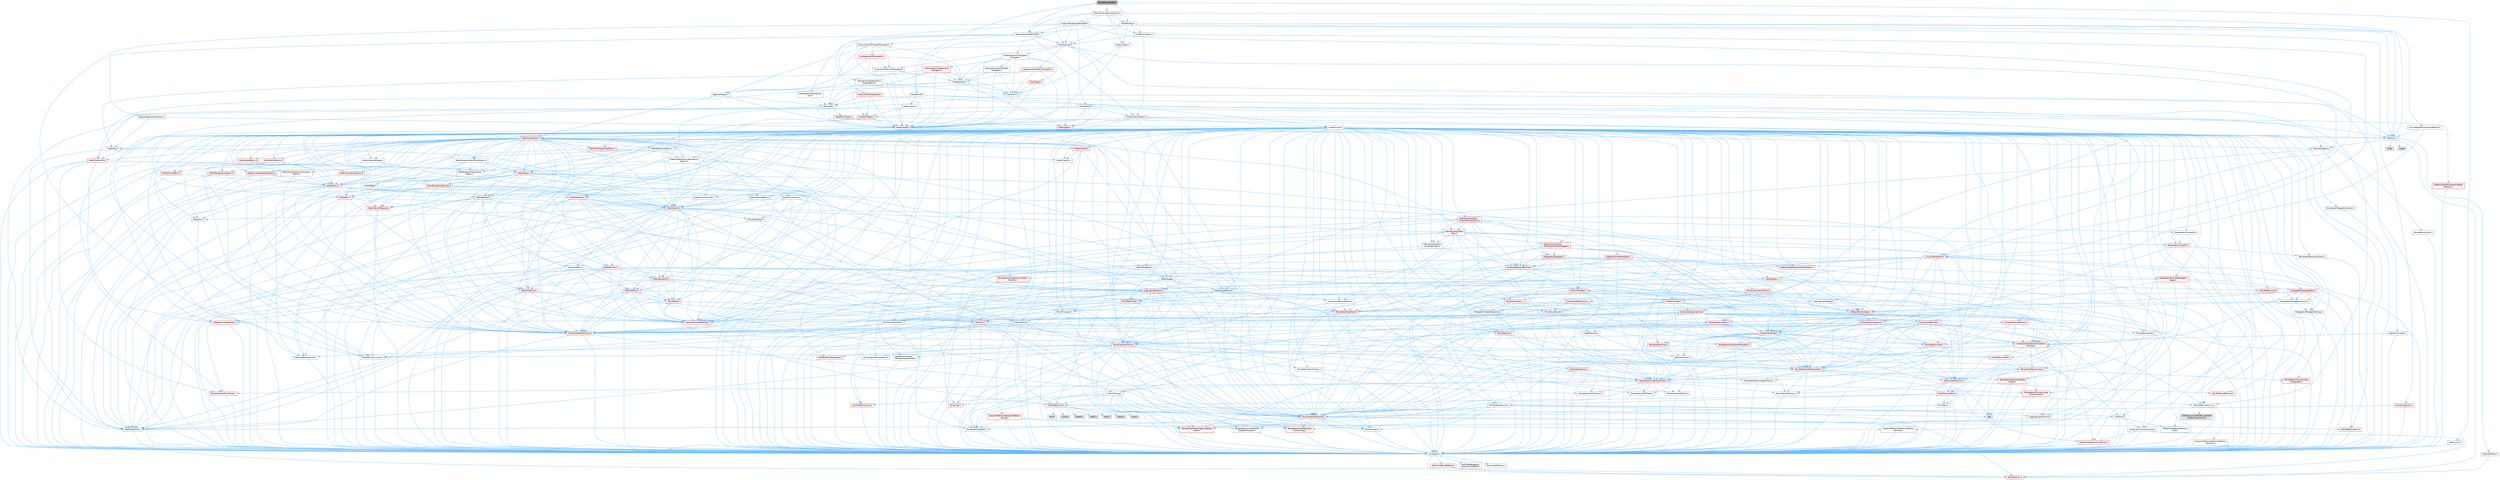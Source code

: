 digraph "OccupancyGrid3.h"
{
 // INTERACTIVE_SVG=YES
 // LATEX_PDF_SIZE
  bgcolor="transparent";
  edge [fontname=Helvetica,fontsize=10,labelfontname=Helvetica,labelfontsize=10];
  node [fontname=Helvetica,fontsize=10,shape=box,height=0.2,width=0.4];
  Node1 [id="Node000001",label="OccupancyGrid3.h",height=0.2,width=0.4,color="gray40", fillcolor="grey60", style="filled", fontcolor="black",tooltip=" "];
  Node1 -> Node2 [id="edge1_Node000001_Node000002",color="steelblue1",style="solid",tooltip=" "];
  Node2 [id="Node000002",label="DenseGrid3.h",height=0.2,width=0.4,color="grey40", fillcolor="white", style="filled",URL="$d9/da6/DenseGrid3_8h.html",tooltip=" "];
  Node2 -> Node3 [id="edge2_Node000002_Node000003",color="steelblue1",style="solid",tooltip=" "];
  Node3 [id="Node000003",label="CoreMinimal.h",height=0.2,width=0.4,color="grey40", fillcolor="white", style="filled",URL="$d7/d67/CoreMinimal_8h.html",tooltip=" "];
  Node3 -> Node4 [id="edge3_Node000003_Node000004",color="steelblue1",style="solid",tooltip=" "];
  Node4 [id="Node000004",label="CoreTypes.h",height=0.2,width=0.4,color="grey40", fillcolor="white", style="filled",URL="$dc/dec/CoreTypes_8h.html",tooltip=" "];
  Node4 -> Node5 [id="edge4_Node000004_Node000005",color="steelblue1",style="solid",tooltip=" "];
  Node5 [id="Node000005",label="HAL/Platform.h",height=0.2,width=0.4,color="red", fillcolor="#FFF0F0", style="filled",URL="$d9/dd0/Platform_8h.html",tooltip=" "];
  Node4 -> Node15 [id="edge5_Node000004_Node000015",color="steelblue1",style="solid",tooltip=" "];
  Node15 [id="Node000015",label="ProfilingDebugging\l/UMemoryDefines.h",height=0.2,width=0.4,color="grey40", fillcolor="white", style="filled",URL="$d2/da2/UMemoryDefines_8h.html",tooltip=" "];
  Node4 -> Node16 [id="edge6_Node000004_Node000016",color="steelblue1",style="solid",tooltip=" "];
  Node16 [id="Node000016",label="Misc/CoreMiscDefines.h",height=0.2,width=0.4,color="red", fillcolor="#FFF0F0", style="filled",URL="$da/d38/CoreMiscDefines_8h.html",tooltip=" "];
  Node16 -> Node5 [id="edge7_Node000016_Node000005",color="steelblue1",style="solid",tooltip=" "];
  Node4 -> Node17 [id="edge8_Node000004_Node000017",color="steelblue1",style="solid",tooltip=" "];
  Node17 [id="Node000017",label="Misc/CoreDefines.h",height=0.2,width=0.4,color="grey40", fillcolor="white", style="filled",URL="$d3/dd2/CoreDefines_8h.html",tooltip=" "];
  Node3 -> Node18 [id="edge9_Node000003_Node000018",color="steelblue1",style="solid",tooltip=" "];
  Node18 [id="Node000018",label="CoreFwd.h",height=0.2,width=0.4,color="grey40", fillcolor="white", style="filled",URL="$d1/d1e/CoreFwd_8h.html",tooltip=" "];
  Node18 -> Node4 [id="edge10_Node000018_Node000004",color="steelblue1",style="solid",tooltip=" "];
  Node18 -> Node19 [id="edge11_Node000018_Node000019",color="steelblue1",style="solid",tooltip=" "];
  Node19 [id="Node000019",label="Containers/ContainersFwd.h",height=0.2,width=0.4,color="grey40", fillcolor="white", style="filled",URL="$d4/d0a/ContainersFwd_8h.html",tooltip=" "];
  Node19 -> Node5 [id="edge12_Node000019_Node000005",color="steelblue1",style="solid",tooltip=" "];
  Node19 -> Node4 [id="edge13_Node000019_Node000004",color="steelblue1",style="solid",tooltip=" "];
  Node19 -> Node20 [id="edge14_Node000019_Node000020",color="steelblue1",style="solid",tooltip=" "];
  Node20 [id="Node000020",label="Traits/IsContiguousContainer.h",height=0.2,width=0.4,color="red", fillcolor="#FFF0F0", style="filled",URL="$d5/d3c/IsContiguousContainer_8h.html",tooltip=" "];
  Node20 -> Node4 [id="edge15_Node000020_Node000004",color="steelblue1",style="solid",tooltip=" "];
  Node18 -> Node23 [id="edge16_Node000018_Node000023",color="steelblue1",style="solid",tooltip=" "];
  Node23 [id="Node000023",label="Math/MathFwd.h",height=0.2,width=0.4,color="grey40", fillcolor="white", style="filled",URL="$d2/d10/MathFwd_8h.html",tooltip=" "];
  Node23 -> Node5 [id="edge17_Node000023_Node000005",color="steelblue1",style="solid",tooltip=" "];
  Node18 -> Node24 [id="edge18_Node000018_Node000024",color="steelblue1",style="solid",tooltip=" "];
  Node24 [id="Node000024",label="UObject/UObjectHierarchy\lFwd.h",height=0.2,width=0.4,color="grey40", fillcolor="white", style="filled",URL="$d3/d13/UObjectHierarchyFwd_8h.html",tooltip=" "];
  Node3 -> Node24 [id="edge19_Node000003_Node000024",color="steelblue1",style="solid",tooltip=" "];
  Node3 -> Node19 [id="edge20_Node000003_Node000019",color="steelblue1",style="solid",tooltip=" "];
  Node3 -> Node25 [id="edge21_Node000003_Node000025",color="steelblue1",style="solid",tooltip=" "];
  Node25 [id="Node000025",label="Misc/VarArgs.h",height=0.2,width=0.4,color="grey40", fillcolor="white", style="filled",URL="$d5/d6f/VarArgs_8h.html",tooltip=" "];
  Node25 -> Node4 [id="edge22_Node000025_Node000004",color="steelblue1",style="solid",tooltip=" "];
  Node3 -> Node26 [id="edge23_Node000003_Node000026",color="steelblue1",style="solid",tooltip=" "];
  Node26 [id="Node000026",label="Logging/LogVerbosity.h",height=0.2,width=0.4,color="grey40", fillcolor="white", style="filled",URL="$d2/d8f/LogVerbosity_8h.html",tooltip=" "];
  Node26 -> Node4 [id="edge24_Node000026_Node000004",color="steelblue1",style="solid",tooltip=" "];
  Node3 -> Node27 [id="edge25_Node000003_Node000027",color="steelblue1",style="solid",tooltip=" "];
  Node27 [id="Node000027",label="Misc/OutputDevice.h",height=0.2,width=0.4,color="grey40", fillcolor="white", style="filled",URL="$d7/d32/OutputDevice_8h.html",tooltip=" "];
  Node27 -> Node18 [id="edge26_Node000027_Node000018",color="steelblue1",style="solid",tooltip=" "];
  Node27 -> Node4 [id="edge27_Node000027_Node000004",color="steelblue1",style="solid",tooltip=" "];
  Node27 -> Node26 [id="edge28_Node000027_Node000026",color="steelblue1",style="solid",tooltip=" "];
  Node27 -> Node25 [id="edge29_Node000027_Node000025",color="steelblue1",style="solid",tooltip=" "];
  Node27 -> Node28 [id="edge30_Node000027_Node000028",color="steelblue1",style="solid",tooltip=" "];
  Node28 [id="Node000028",label="Templates/IsArrayOrRefOf\lTypeByPredicate.h",height=0.2,width=0.4,color="grey40", fillcolor="white", style="filled",URL="$d6/da1/IsArrayOrRefOfTypeByPredicate_8h.html",tooltip=" "];
  Node28 -> Node4 [id="edge31_Node000028_Node000004",color="steelblue1",style="solid",tooltip=" "];
  Node27 -> Node29 [id="edge32_Node000027_Node000029",color="steelblue1",style="solid",tooltip=" "];
  Node29 [id="Node000029",label="Templates/IsValidVariadic\lFunctionArg.h",height=0.2,width=0.4,color="red", fillcolor="#FFF0F0", style="filled",URL="$d0/dc8/IsValidVariadicFunctionArg_8h.html",tooltip=" "];
  Node29 -> Node4 [id="edge33_Node000029_Node000004",color="steelblue1",style="solid",tooltip=" "];
  Node27 -> Node31 [id="edge34_Node000027_Node000031",color="steelblue1",style="solid",tooltip=" "];
  Node31 [id="Node000031",label="Traits/IsCharEncodingCompatible\lWith.h",height=0.2,width=0.4,color="red", fillcolor="#FFF0F0", style="filled",URL="$df/dd1/IsCharEncodingCompatibleWith_8h.html",tooltip=" "];
  Node3 -> Node33 [id="edge35_Node000003_Node000033",color="steelblue1",style="solid",tooltip=" "];
  Node33 [id="Node000033",label="HAL/PlatformCrt.h",height=0.2,width=0.4,color="red", fillcolor="#FFF0F0", style="filled",URL="$d8/d75/PlatformCrt_8h.html",tooltip=" "];
  Node33 -> Node34 [id="edge36_Node000033_Node000034",color="steelblue1",style="solid",tooltip=" "];
  Node34 [id="Node000034",label="new",height=0.2,width=0.4,color="grey60", fillcolor="#E0E0E0", style="filled",tooltip=" "];
  Node33 -> Node35 [id="edge37_Node000033_Node000035",color="steelblue1",style="solid",tooltip=" "];
  Node35 [id="Node000035",label="wchar.h",height=0.2,width=0.4,color="grey60", fillcolor="#E0E0E0", style="filled",tooltip=" "];
  Node33 -> Node36 [id="edge38_Node000033_Node000036",color="steelblue1",style="solid",tooltip=" "];
  Node36 [id="Node000036",label="stddef.h",height=0.2,width=0.4,color="grey60", fillcolor="#E0E0E0", style="filled",tooltip=" "];
  Node33 -> Node37 [id="edge39_Node000033_Node000037",color="steelblue1",style="solid",tooltip=" "];
  Node37 [id="Node000037",label="stdlib.h",height=0.2,width=0.4,color="grey60", fillcolor="#E0E0E0", style="filled",tooltip=" "];
  Node33 -> Node38 [id="edge40_Node000033_Node000038",color="steelblue1",style="solid",tooltip=" "];
  Node38 [id="Node000038",label="stdio.h",height=0.2,width=0.4,color="grey60", fillcolor="#E0E0E0", style="filled",tooltip=" "];
  Node33 -> Node39 [id="edge41_Node000033_Node000039",color="steelblue1",style="solid",tooltip=" "];
  Node39 [id="Node000039",label="stdarg.h",height=0.2,width=0.4,color="grey60", fillcolor="#E0E0E0", style="filled",tooltip=" "];
  Node33 -> Node40 [id="edge42_Node000033_Node000040",color="steelblue1",style="solid",tooltip=" "];
  Node40 [id="Node000040",label="math.h",height=0.2,width=0.4,color="grey60", fillcolor="#E0E0E0", style="filled",tooltip=" "];
  Node33 -> Node41 [id="edge43_Node000033_Node000041",color="steelblue1",style="solid",tooltip=" "];
  Node41 [id="Node000041",label="float.h",height=0.2,width=0.4,color="grey60", fillcolor="#E0E0E0", style="filled",tooltip=" "];
  Node3 -> Node43 [id="edge44_Node000003_Node000043",color="steelblue1",style="solid",tooltip=" "];
  Node43 [id="Node000043",label="HAL/PlatformMisc.h",height=0.2,width=0.4,color="red", fillcolor="#FFF0F0", style="filled",URL="$d0/df5/PlatformMisc_8h.html",tooltip=" "];
  Node43 -> Node4 [id="edge45_Node000043_Node000004",color="steelblue1",style="solid",tooltip=" "];
  Node3 -> Node62 [id="edge46_Node000003_Node000062",color="steelblue1",style="solid",tooltip=" "];
  Node62 [id="Node000062",label="Misc/AssertionMacros.h",height=0.2,width=0.4,color="red", fillcolor="#FFF0F0", style="filled",URL="$d0/dfa/AssertionMacros_8h.html",tooltip=" "];
  Node62 -> Node4 [id="edge47_Node000062_Node000004",color="steelblue1",style="solid",tooltip=" "];
  Node62 -> Node5 [id="edge48_Node000062_Node000005",color="steelblue1",style="solid",tooltip=" "];
  Node62 -> Node43 [id="edge49_Node000062_Node000043",color="steelblue1",style="solid",tooltip=" "];
  Node62 -> Node63 [id="edge50_Node000062_Node000063",color="steelblue1",style="solid",tooltip=" "];
  Node63 [id="Node000063",label="Templates/EnableIf.h",height=0.2,width=0.4,color="grey40", fillcolor="white", style="filled",URL="$d7/d60/EnableIf_8h.html",tooltip=" "];
  Node63 -> Node4 [id="edge51_Node000063_Node000004",color="steelblue1",style="solid",tooltip=" "];
  Node62 -> Node28 [id="edge52_Node000062_Node000028",color="steelblue1",style="solid",tooltip=" "];
  Node62 -> Node29 [id="edge53_Node000062_Node000029",color="steelblue1",style="solid",tooltip=" "];
  Node62 -> Node31 [id="edge54_Node000062_Node000031",color="steelblue1",style="solid",tooltip=" "];
  Node62 -> Node25 [id="edge55_Node000062_Node000025",color="steelblue1",style="solid",tooltip=" "];
  Node3 -> Node71 [id="edge56_Node000003_Node000071",color="steelblue1",style="solid",tooltip=" "];
  Node71 [id="Node000071",label="Templates/IsPointer.h",height=0.2,width=0.4,color="grey40", fillcolor="white", style="filled",URL="$d7/d05/IsPointer_8h.html",tooltip=" "];
  Node71 -> Node4 [id="edge57_Node000071_Node000004",color="steelblue1",style="solid",tooltip=" "];
  Node3 -> Node72 [id="edge58_Node000003_Node000072",color="steelblue1",style="solid",tooltip=" "];
  Node72 [id="Node000072",label="HAL/PlatformMemory.h",height=0.2,width=0.4,color="red", fillcolor="#FFF0F0", style="filled",URL="$de/d68/PlatformMemory_8h.html",tooltip=" "];
  Node72 -> Node4 [id="edge59_Node000072_Node000004",color="steelblue1",style="solid",tooltip=" "];
  Node3 -> Node55 [id="edge60_Node000003_Node000055",color="steelblue1",style="solid",tooltip=" "];
  Node55 [id="Node000055",label="HAL/PlatformAtomics.h",height=0.2,width=0.4,color="grey40", fillcolor="white", style="filled",URL="$d3/d36/PlatformAtomics_8h.html",tooltip=" "];
  Node55 -> Node4 [id="edge61_Node000055_Node000004",color="steelblue1",style="solid",tooltip=" "];
  Node55 -> Node56 [id="edge62_Node000055_Node000056",color="steelblue1",style="solid",tooltip=" "];
  Node56 [id="Node000056",label="GenericPlatform/GenericPlatform\lAtomics.h",height=0.2,width=0.4,color="grey40", fillcolor="white", style="filled",URL="$da/d72/GenericPlatformAtomics_8h.html",tooltip=" "];
  Node56 -> Node4 [id="edge63_Node000056_Node000004",color="steelblue1",style="solid",tooltip=" "];
  Node55 -> Node57 [id="edge64_Node000055_Node000057",color="steelblue1",style="solid",tooltip=" "];
  Node57 [id="Node000057",label="COMPILED_PLATFORM_HEADER\l(PlatformAtomics.h)",height=0.2,width=0.4,color="grey60", fillcolor="#E0E0E0", style="filled",tooltip=" "];
  Node3 -> Node77 [id="edge65_Node000003_Node000077",color="steelblue1",style="solid",tooltip=" "];
  Node77 [id="Node000077",label="Misc/Exec.h",height=0.2,width=0.4,color="grey40", fillcolor="white", style="filled",URL="$de/ddb/Exec_8h.html",tooltip=" "];
  Node77 -> Node4 [id="edge66_Node000077_Node000004",color="steelblue1",style="solid",tooltip=" "];
  Node77 -> Node62 [id="edge67_Node000077_Node000062",color="steelblue1",style="solid",tooltip=" "];
  Node3 -> Node78 [id="edge68_Node000003_Node000078",color="steelblue1",style="solid",tooltip=" "];
  Node78 [id="Node000078",label="HAL/MemoryBase.h",height=0.2,width=0.4,color="red", fillcolor="#FFF0F0", style="filled",URL="$d6/d9f/MemoryBase_8h.html",tooltip=" "];
  Node78 -> Node4 [id="edge69_Node000078_Node000004",color="steelblue1",style="solid",tooltip=" "];
  Node78 -> Node55 [id="edge70_Node000078_Node000055",color="steelblue1",style="solid",tooltip=" "];
  Node78 -> Node33 [id="edge71_Node000078_Node000033",color="steelblue1",style="solid",tooltip=" "];
  Node78 -> Node77 [id="edge72_Node000078_Node000077",color="steelblue1",style="solid",tooltip=" "];
  Node78 -> Node27 [id="edge73_Node000078_Node000027",color="steelblue1",style="solid",tooltip=" "];
  Node3 -> Node88 [id="edge74_Node000003_Node000088",color="steelblue1",style="solid",tooltip=" "];
  Node88 [id="Node000088",label="HAL/UnrealMemory.h",height=0.2,width=0.4,color="red", fillcolor="#FFF0F0", style="filled",URL="$d9/d96/UnrealMemory_8h.html",tooltip=" "];
  Node88 -> Node4 [id="edge75_Node000088_Node000004",color="steelblue1",style="solid",tooltip=" "];
  Node88 -> Node78 [id="edge76_Node000088_Node000078",color="steelblue1",style="solid",tooltip=" "];
  Node88 -> Node72 [id="edge77_Node000088_Node000072",color="steelblue1",style="solid",tooltip=" "];
  Node88 -> Node71 [id="edge78_Node000088_Node000071",color="steelblue1",style="solid",tooltip=" "];
  Node3 -> Node90 [id="edge79_Node000003_Node000090",color="steelblue1",style="solid",tooltip=" "];
  Node90 [id="Node000090",label="Templates/IsArithmetic.h",height=0.2,width=0.4,color="grey40", fillcolor="white", style="filled",URL="$d2/d5d/IsArithmetic_8h.html",tooltip=" "];
  Node90 -> Node4 [id="edge80_Node000090_Node000004",color="steelblue1",style="solid",tooltip=" "];
  Node3 -> Node84 [id="edge81_Node000003_Node000084",color="steelblue1",style="solid",tooltip=" "];
  Node84 [id="Node000084",label="Templates/AndOrNot.h",height=0.2,width=0.4,color="grey40", fillcolor="white", style="filled",URL="$db/d0a/AndOrNot_8h.html",tooltip=" "];
  Node84 -> Node4 [id="edge82_Node000084_Node000004",color="steelblue1",style="solid",tooltip=" "];
  Node3 -> Node91 [id="edge83_Node000003_Node000091",color="steelblue1",style="solid",tooltip=" "];
  Node91 [id="Node000091",label="Templates/IsPODType.h",height=0.2,width=0.4,color="grey40", fillcolor="white", style="filled",URL="$d7/db1/IsPODType_8h.html",tooltip=" "];
  Node91 -> Node4 [id="edge84_Node000091_Node000004",color="steelblue1",style="solid",tooltip=" "];
  Node3 -> Node92 [id="edge85_Node000003_Node000092",color="steelblue1",style="solid",tooltip=" "];
  Node92 [id="Node000092",label="Templates/IsUECoreType.h",height=0.2,width=0.4,color="red", fillcolor="#FFF0F0", style="filled",URL="$d1/db8/IsUECoreType_8h.html",tooltip=" "];
  Node92 -> Node4 [id="edge86_Node000092_Node000004",color="steelblue1",style="solid",tooltip=" "];
  Node3 -> Node85 [id="edge87_Node000003_Node000085",color="steelblue1",style="solid",tooltip=" "];
  Node85 [id="Node000085",label="Templates/IsTriviallyCopy\lConstructible.h",height=0.2,width=0.4,color="red", fillcolor="#FFF0F0", style="filled",URL="$d3/d78/IsTriviallyCopyConstructible_8h.html",tooltip=" "];
  Node85 -> Node4 [id="edge88_Node000085_Node000004",color="steelblue1",style="solid",tooltip=" "];
  Node3 -> Node93 [id="edge89_Node000003_Node000093",color="steelblue1",style="solid",tooltip=" "];
  Node93 [id="Node000093",label="Templates/UnrealTypeTraits.h",height=0.2,width=0.4,color="red", fillcolor="#FFF0F0", style="filled",URL="$d2/d2d/UnrealTypeTraits_8h.html",tooltip=" "];
  Node93 -> Node4 [id="edge90_Node000093_Node000004",color="steelblue1",style="solid",tooltip=" "];
  Node93 -> Node71 [id="edge91_Node000093_Node000071",color="steelblue1",style="solid",tooltip=" "];
  Node93 -> Node62 [id="edge92_Node000093_Node000062",color="steelblue1",style="solid",tooltip=" "];
  Node93 -> Node84 [id="edge93_Node000093_Node000084",color="steelblue1",style="solid",tooltip=" "];
  Node93 -> Node63 [id="edge94_Node000093_Node000063",color="steelblue1",style="solid",tooltip=" "];
  Node93 -> Node90 [id="edge95_Node000093_Node000090",color="steelblue1",style="solid",tooltip=" "];
  Node93 -> Node91 [id="edge96_Node000093_Node000091",color="steelblue1",style="solid",tooltip=" "];
  Node93 -> Node92 [id="edge97_Node000093_Node000092",color="steelblue1",style="solid",tooltip=" "];
  Node93 -> Node85 [id="edge98_Node000093_Node000085",color="steelblue1",style="solid",tooltip=" "];
  Node3 -> Node63 [id="edge99_Node000003_Node000063",color="steelblue1",style="solid",tooltip=" "];
  Node3 -> Node95 [id="edge100_Node000003_Node000095",color="steelblue1",style="solid",tooltip=" "];
  Node95 [id="Node000095",label="Templates/RemoveReference.h",height=0.2,width=0.4,color="grey40", fillcolor="white", style="filled",URL="$da/dbe/RemoveReference_8h.html",tooltip=" "];
  Node95 -> Node4 [id="edge101_Node000095_Node000004",color="steelblue1",style="solid",tooltip=" "];
  Node3 -> Node96 [id="edge102_Node000003_Node000096",color="steelblue1",style="solid",tooltip=" "];
  Node96 [id="Node000096",label="Templates/IntegralConstant.h",height=0.2,width=0.4,color="grey40", fillcolor="white", style="filled",URL="$db/d1b/IntegralConstant_8h.html",tooltip=" "];
  Node96 -> Node4 [id="edge103_Node000096_Node000004",color="steelblue1",style="solid",tooltip=" "];
  Node3 -> Node97 [id="edge104_Node000003_Node000097",color="steelblue1",style="solid",tooltip=" "];
  Node97 [id="Node000097",label="Templates/IsClass.h",height=0.2,width=0.4,color="grey40", fillcolor="white", style="filled",URL="$db/dcb/IsClass_8h.html",tooltip=" "];
  Node97 -> Node4 [id="edge105_Node000097_Node000004",color="steelblue1",style="solid",tooltip=" "];
  Node3 -> Node98 [id="edge106_Node000003_Node000098",color="steelblue1",style="solid",tooltip=" "];
  Node98 [id="Node000098",label="Templates/TypeCompatible\lBytes.h",height=0.2,width=0.4,color="red", fillcolor="#FFF0F0", style="filled",URL="$df/d0a/TypeCompatibleBytes_8h.html",tooltip=" "];
  Node98 -> Node4 [id="edge107_Node000098_Node000004",color="steelblue1",style="solid",tooltip=" "];
  Node98 -> Node34 [id="edge108_Node000098_Node000034",color="steelblue1",style="solid",tooltip=" "];
  Node3 -> Node20 [id="edge109_Node000003_Node000020",color="steelblue1",style="solid",tooltip=" "];
  Node3 -> Node99 [id="edge110_Node000003_Node000099",color="steelblue1",style="solid",tooltip=" "];
  Node99 [id="Node000099",label="Templates/UnrealTemplate.h",height=0.2,width=0.4,color="red", fillcolor="#FFF0F0", style="filled",URL="$d4/d24/UnrealTemplate_8h.html",tooltip=" "];
  Node99 -> Node4 [id="edge111_Node000099_Node000004",color="steelblue1",style="solid",tooltip=" "];
  Node99 -> Node71 [id="edge112_Node000099_Node000071",color="steelblue1",style="solid",tooltip=" "];
  Node99 -> Node88 [id="edge113_Node000099_Node000088",color="steelblue1",style="solid",tooltip=" "];
  Node99 -> Node93 [id="edge114_Node000099_Node000093",color="steelblue1",style="solid",tooltip=" "];
  Node99 -> Node95 [id="edge115_Node000099_Node000095",color="steelblue1",style="solid",tooltip=" "];
  Node99 -> Node98 [id="edge116_Node000099_Node000098",color="steelblue1",style="solid",tooltip=" "];
  Node99 -> Node20 [id="edge117_Node000099_Node000020",color="steelblue1",style="solid",tooltip=" "];
  Node3 -> Node48 [id="edge118_Node000003_Node000048",color="steelblue1",style="solid",tooltip=" "];
  Node48 [id="Node000048",label="Math/NumericLimits.h",height=0.2,width=0.4,color="grey40", fillcolor="white", style="filled",URL="$df/d1b/NumericLimits_8h.html",tooltip=" "];
  Node48 -> Node4 [id="edge119_Node000048_Node000004",color="steelblue1",style="solid",tooltip=" "];
  Node3 -> Node103 [id="edge120_Node000003_Node000103",color="steelblue1",style="solid",tooltip=" "];
  Node103 [id="Node000103",label="HAL/PlatformMath.h",height=0.2,width=0.4,color="red", fillcolor="#FFF0F0", style="filled",URL="$dc/d53/PlatformMath_8h.html",tooltip=" "];
  Node103 -> Node4 [id="edge121_Node000103_Node000004",color="steelblue1",style="solid",tooltip=" "];
  Node3 -> Node86 [id="edge122_Node000003_Node000086",color="steelblue1",style="solid",tooltip=" "];
  Node86 [id="Node000086",label="Templates/IsTriviallyCopy\lAssignable.h",height=0.2,width=0.4,color="red", fillcolor="#FFF0F0", style="filled",URL="$d2/df2/IsTriviallyCopyAssignable_8h.html",tooltip=" "];
  Node86 -> Node4 [id="edge123_Node000086_Node000004",color="steelblue1",style="solid",tooltip=" "];
  Node3 -> Node111 [id="edge124_Node000003_Node000111",color="steelblue1",style="solid",tooltip=" "];
  Node111 [id="Node000111",label="Templates/MemoryOps.h",height=0.2,width=0.4,color="red", fillcolor="#FFF0F0", style="filled",URL="$db/dea/MemoryOps_8h.html",tooltip=" "];
  Node111 -> Node4 [id="edge125_Node000111_Node000004",color="steelblue1",style="solid",tooltip=" "];
  Node111 -> Node88 [id="edge126_Node000111_Node000088",color="steelblue1",style="solid",tooltip=" "];
  Node111 -> Node86 [id="edge127_Node000111_Node000086",color="steelblue1",style="solid",tooltip=" "];
  Node111 -> Node85 [id="edge128_Node000111_Node000085",color="steelblue1",style="solid",tooltip=" "];
  Node111 -> Node93 [id="edge129_Node000111_Node000093",color="steelblue1",style="solid",tooltip=" "];
  Node111 -> Node34 [id="edge130_Node000111_Node000034",color="steelblue1",style="solid",tooltip=" "];
  Node3 -> Node112 [id="edge131_Node000003_Node000112",color="steelblue1",style="solid",tooltip=" "];
  Node112 [id="Node000112",label="Containers/ContainerAllocation\lPolicies.h",height=0.2,width=0.4,color="red", fillcolor="#FFF0F0", style="filled",URL="$d7/dff/ContainerAllocationPolicies_8h.html",tooltip=" "];
  Node112 -> Node4 [id="edge132_Node000112_Node000004",color="steelblue1",style="solid",tooltip=" "];
  Node112 -> Node112 [id="edge133_Node000112_Node000112",color="steelblue1",style="solid",tooltip=" "];
  Node112 -> Node103 [id="edge134_Node000112_Node000103",color="steelblue1",style="solid",tooltip=" "];
  Node112 -> Node88 [id="edge135_Node000112_Node000088",color="steelblue1",style="solid",tooltip=" "];
  Node112 -> Node48 [id="edge136_Node000112_Node000048",color="steelblue1",style="solid",tooltip=" "];
  Node112 -> Node62 [id="edge137_Node000112_Node000062",color="steelblue1",style="solid",tooltip=" "];
  Node112 -> Node111 [id="edge138_Node000112_Node000111",color="steelblue1",style="solid",tooltip=" "];
  Node112 -> Node98 [id="edge139_Node000112_Node000098",color="steelblue1",style="solid",tooltip=" "];
  Node3 -> Node115 [id="edge140_Node000003_Node000115",color="steelblue1",style="solid",tooltip=" "];
  Node115 [id="Node000115",label="Templates/IsEnumClass.h",height=0.2,width=0.4,color="grey40", fillcolor="white", style="filled",URL="$d7/d15/IsEnumClass_8h.html",tooltip=" "];
  Node115 -> Node4 [id="edge141_Node000115_Node000004",color="steelblue1",style="solid",tooltip=" "];
  Node115 -> Node84 [id="edge142_Node000115_Node000084",color="steelblue1",style="solid",tooltip=" "];
  Node3 -> Node116 [id="edge143_Node000003_Node000116",color="steelblue1",style="solid",tooltip=" "];
  Node116 [id="Node000116",label="HAL/PlatformProperties.h",height=0.2,width=0.4,color="red", fillcolor="#FFF0F0", style="filled",URL="$d9/db0/PlatformProperties_8h.html",tooltip=" "];
  Node116 -> Node4 [id="edge144_Node000116_Node000004",color="steelblue1",style="solid",tooltip=" "];
  Node3 -> Node119 [id="edge145_Node000003_Node000119",color="steelblue1",style="solid",tooltip=" "];
  Node119 [id="Node000119",label="Misc/EngineVersionBase.h",height=0.2,width=0.4,color="grey40", fillcolor="white", style="filled",URL="$d5/d2b/EngineVersionBase_8h.html",tooltip=" "];
  Node119 -> Node4 [id="edge146_Node000119_Node000004",color="steelblue1",style="solid",tooltip=" "];
  Node3 -> Node120 [id="edge147_Node000003_Node000120",color="steelblue1",style="solid",tooltip=" "];
  Node120 [id="Node000120",label="Internationalization\l/TextNamespaceFwd.h",height=0.2,width=0.4,color="grey40", fillcolor="white", style="filled",URL="$d8/d97/TextNamespaceFwd_8h.html",tooltip=" "];
  Node120 -> Node4 [id="edge148_Node000120_Node000004",color="steelblue1",style="solid",tooltip=" "];
  Node3 -> Node121 [id="edge149_Node000003_Node000121",color="steelblue1",style="solid",tooltip=" "];
  Node121 [id="Node000121",label="Serialization/Archive.h",height=0.2,width=0.4,color="red", fillcolor="#FFF0F0", style="filled",URL="$d7/d3b/Archive_8h.html",tooltip=" "];
  Node121 -> Node18 [id="edge150_Node000121_Node000018",color="steelblue1",style="solid",tooltip=" "];
  Node121 -> Node4 [id="edge151_Node000121_Node000004",color="steelblue1",style="solid",tooltip=" "];
  Node121 -> Node116 [id="edge152_Node000121_Node000116",color="steelblue1",style="solid",tooltip=" "];
  Node121 -> Node120 [id="edge153_Node000121_Node000120",color="steelblue1",style="solid",tooltip=" "];
  Node121 -> Node23 [id="edge154_Node000121_Node000023",color="steelblue1",style="solid",tooltip=" "];
  Node121 -> Node62 [id="edge155_Node000121_Node000062",color="steelblue1",style="solid",tooltip=" "];
  Node121 -> Node119 [id="edge156_Node000121_Node000119",color="steelblue1",style="solid",tooltip=" "];
  Node121 -> Node25 [id="edge157_Node000121_Node000025",color="steelblue1",style="solid",tooltip=" "];
  Node121 -> Node63 [id="edge158_Node000121_Node000063",color="steelblue1",style="solid",tooltip=" "];
  Node121 -> Node28 [id="edge159_Node000121_Node000028",color="steelblue1",style="solid",tooltip=" "];
  Node121 -> Node115 [id="edge160_Node000121_Node000115",color="steelblue1",style="solid",tooltip=" "];
  Node121 -> Node29 [id="edge161_Node000121_Node000029",color="steelblue1",style="solid",tooltip=" "];
  Node121 -> Node99 [id="edge162_Node000121_Node000099",color="steelblue1",style="solid",tooltip=" "];
  Node121 -> Node31 [id="edge163_Node000121_Node000031",color="steelblue1",style="solid",tooltip=" "];
  Node121 -> Node124 [id="edge164_Node000121_Node000124",color="steelblue1",style="solid",tooltip=" "];
  Node124 [id="Node000124",label="UObject/ObjectVersion.h",height=0.2,width=0.4,color="grey40", fillcolor="white", style="filled",URL="$da/d63/ObjectVersion_8h.html",tooltip=" "];
  Node124 -> Node4 [id="edge165_Node000124_Node000004",color="steelblue1",style="solid",tooltip=" "];
  Node3 -> Node125 [id="edge166_Node000003_Node000125",color="steelblue1",style="solid",tooltip=" "];
  Node125 [id="Node000125",label="Templates/Less.h",height=0.2,width=0.4,color="grey40", fillcolor="white", style="filled",URL="$de/dc8/Less_8h.html",tooltip=" "];
  Node125 -> Node4 [id="edge167_Node000125_Node000004",color="steelblue1",style="solid",tooltip=" "];
  Node125 -> Node99 [id="edge168_Node000125_Node000099",color="steelblue1",style="solid",tooltip=" "];
  Node3 -> Node126 [id="edge169_Node000003_Node000126",color="steelblue1",style="solid",tooltip=" "];
  Node126 [id="Node000126",label="Templates/Sorting.h",height=0.2,width=0.4,color="red", fillcolor="#FFF0F0", style="filled",URL="$d3/d9e/Sorting_8h.html",tooltip=" "];
  Node126 -> Node4 [id="edge170_Node000126_Node000004",color="steelblue1",style="solid",tooltip=" "];
  Node126 -> Node103 [id="edge171_Node000126_Node000103",color="steelblue1",style="solid",tooltip=" "];
  Node126 -> Node125 [id="edge172_Node000126_Node000125",color="steelblue1",style="solid",tooltip=" "];
  Node3 -> Node137 [id="edge173_Node000003_Node000137",color="steelblue1",style="solid",tooltip=" "];
  Node137 [id="Node000137",label="Misc/Char.h",height=0.2,width=0.4,color="red", fillcolor="#FFF0F0", style="filled",URL="$d0/d58/Char_8h.html",tooltip=" "];
  Node137 -> Node4 [id="edge174_Node000137_Node000004",color="steelblue1",style="solid",tooltip=" "];
  Node3 -> Node140 [id="edge175_Node000003_Node000140",color="steelblue1",style="solid",tooltip=" "];
  Node140 [id="Node000140",label="GenericPlatform/GenericPlatform\lStricmp.h",height=0.2,width=0.4,color="grey40", fillcolor="white", style="filled",URL="$d2/d86/GenericPlatformStricmp_8h.html",tooltip=" "];
  Node140 -> Node4 [id="edge176_Node000140_Node000004",color="steelblue1",style="solid",tooltip=" "];
  Node3 -> Node141 [id="edge177_Node000003_Node000141",color="steelblue1",style="solid",tooltip=" "];
  Node141 [id="Node000141",label="GenericPlatform/GenericPlatform\lString.h",height=0.2,width=0.4,color="red", fillcolor="#FFF0F0", style="filled",URL="$dd/d20/GenericPlatformString_8h.html",tooltip=" "];
  Node141 -> Node4 [id="edge178_Node000141_Node000004",color="steelblue1",style="solid",tooltip=" "];
  Node141 -> Node140 [id="edge179_Node000141_Node000140",color="steelblue1",style="solid",tooltip=" "];
  Node141 -> Node63 [id="edge180_Node000141_Node000063",color="steelblue1",style="solid",tooltip=" "];
  Node141 -> Node31 [id="edge181_Node000141_Node000031",color="steelblue1",style="solid",tooltip=" "];
  Node3 -> Node74 [id="edge182_Node000003_Node000074",color="steelblue1",style="solid",tooltip=" "];
  Node74 [id="Node000074",label="HAL/PlatformString.h",height=0.2,width=0.4,color="red", fillcolor="#FFF0F0", style="filled",URL="$db/db5/PlatformString_8h.html",tooltip=" "];
  Node74 -> Node4 [id="edge183_Node000074_Node000004",color="steelblue1",style="solid",tooltip=" "];
  Node3 -> Node144 [id="edge184_Node000003_Node000144",color="steelblue1",style="solid",tooltip=" "];
  Node144 [id="Node000144",label="Misc/CString.h",height=0.2,width=0.4,color="grey40", fillcolor="white", style="filled",URL="$d2/d49/CString_8h.html",tooltip=" "];
  Node144 -> Node4 [id="edge185_Node000144_Node000004",color="steelblue1",style="solid",tooltip=" "];
  Node144 -> Node33 [id="edge186_Node000144_Node000033",color="steelblue1",style="solid",tooltip=" "];
  Node144 -> Node74 [id="edge187_Node000144_Node000074",color="steelblue1",style="solid",tooltip=" "];
  Node144 -> Node62 [id="edge188_Node000144_Node000062",color="steelblue1",style="solid",tooltip=" "];
  Node144 -> Node137 [id="edge189_Node000144_Node000137",color="steelblue1",style="solid",tooltip=" "];
  Node144 -> Node25 [id="edge190_Node000144_Node000025",color="steelblue1",style="solid",tooltip=" "];
  Node144 -> Node28 [id="edge191_Node000144_Node000028",color="steelblue1",style="solid",tooltip=" "];
  Node144 -> Node29 [id="edge192_Node000144_Node000029",color="steelblue1",style="solid",tooltip=" "];
  Node144 -> Node31 [id="edge193_Node000144_Node000031",color="steelblue1",style="solid",tooltip=" "];
  Node3 -> Node145 [id="edge194_Node000003_Node000145",color="steelblue1",style="solid",tooltip=" "];
  Node145 [id="Node000145",label="Misc/Crc.h",height=0.2,width=0.4,color="red", fillcolor="#FFF0F0", style="filled",URL="$d4/dd2/Crc_8h.html",tooltip=" "];
  Node145 -> Node4 [id="edge195_Node000145_Node000004",color="steelblue1",style="solid",tooltip=" "];
  Node145 -> Node74 [id="edge196_Node000145_Node000074",color="steelblue1",style="solid",tooltip=" "];
  Node145 -> Node62 [id="edge197_Node000145_Node000062",color="steelblue1",style="solid",tooltip=" "];
  Node145 -> Node144 [id="edge198_Node000145_Node000144",color="steelblue1",style="solid",tooltip=" "];
  Node145 -> Node137 [id="edge199_Node000145_Node000137",color="steelblue1",style="solid",tooltip=" "];
  Node145 -> Node93 [id="edge200_Node000145_Node000093",color="steelblue1",style="solid",tooltip=" "];
  Node3 -> Node136 [id="edge201_Node000003_Node000136",color="steelblue1",style="solid",tooltip=" "];
  Node136 [id="Node000136",label="Math/UnrealMathUtility.h",height=0.2,width=0.4,color="red", fillcolor="#FFF0F0", style="filled",URL="$db/db8/UnrealMathUtility_8h.html",tooltip=" "];
  Node136 -> Node4 [id="edge202_Node000136_Node000004",color="steelblue1",style="solid",tooltip=" "];
  Node136 -> Node62 [id="edge203_Node000136_Node000062",color="steelblue1",style="solid",tooltip=" "];
  Node136 -> Node103 [id="edge204_Node000136_Node000103",color="steelblue1",style="solid",tooltip=" "];
  Node136 -> Node23 [id="edge205_Node000136_Node000023",color="steelblue1",style="solid",tooltip=" "];
  Node3 -> Node146 [id="edge206_Node000003_Node000146",color="steelblue1",style="solid",tooltip=" "];
  Node146 [id="Node000146",label="Containers/UnrealString.h",height=0.2,width=0.4,color="red", fillcolor="#FFF0F0", style="filled",URL="$d5/dba/UnrealString_8h.html",tooltip=" "];
  Node3 -> Node150 [id="edge207_Node000003_Node000150",color="steelblue1",style="solid",tooltip=" "];
  Node150 [id="Node000150",label="Containers/Array.h",height=0.2,width=0.4,color="red", fillcolor="#FFF0F0", style="filled",URL="$df/dd0/Array_8h.html",tooltip=" "];
  Node150 -> Node4 [id="edge208_Node000150_Node000004",color="steelblue1",style="solid",tooltip=" "];
  Node150 -> Node62 [id="edge209_Node000150_Node000062",color="steelblue1",style="solid",tooltip=" "];
  Node150 -> Node88 [id="edge210_Node000150_Node000088",color="steelblue1",style="solid",tooltip=" "];
  Node150 -> Node93 [id="edge211_Node000150_Node000093",color="steelblue1",style="solid",tooltip=" "];
  Node150 -> Node99 [id="edge212_Node000150_Node000099",color="steelblue1",style="solid",tooltip=" "];
  Node150 -> Node112 [id="edge213_Node000150_Node000112",color="steelblue1",style="solid",tooltip=" "];
  Node150 -> Node121 [id="edge214_Node000150_Node000121",color="steelblue1",style="solid",tooltip=" "];
  Node150 -> Node129 [id="edge215_Node000150_Node000129",color="steelblue1",style="solid",tooltip=" "];
  Node129 [id="Node000129",label="Templates/Invoke.h",height=0.2,width=0.4,color="red", fillcolor="#FFF0F0", style="filled",URL="$d7/deb/Invoke_8h.html",tooltip=" "];
  Node129 -> Node4 [id="edge216_Node000129_Node000004",color="steelblue1",style="solid",tooltip=" "];
  Node129 -> Node99 [id="edge217_Node000129_Node000099",color="steelblue1",style="solid",tooltip=" "];
  Node150 -> Node125 [id="edge218_Node000150_Node000125",color="steelblue1",style="solid",tooltip=" "];
  Node150 -> Node126 [id="edge219_Node000150_Node000126",color="steelblue1",style="solid",tooltip=" "];
  Node150 -> Node173 [id="edge220_Node000150_Node000173",color="steelblue1",style="solid",tooltip=" "];
  Node173 [id="Node000173",label="Templates/AlignmentTemplates.h",height=0.2,width=0.4,color="red", fillcolor="#FFF0F0", style="filled",URL="$dd/d32/AlignmentTemplates_8h.html",tooltip=" "];
  Node173 -> Node4 [id="edge221_Node000173_Node000004",color="steelblue1",style="solid",tooltip=" "];
  Node173 -> Node71 [id="edge222_Node000173_Node000071",color="steelblue1",style="solid",tooltip=" "];
  Node3 -> Node174 [id="edge223_Node000003_Node000174",color="steelblue1",style="solid",tooltip=" "];
  Node174 [id="Node000174",label="Misc/FrameNumber.h",height=0.2,width=0.4,color="grey40", fillcolor="white", style="filled",URL="$dd/dbd/FrameNumber_8h.html",tooltip=" "];
  Node174 -> Node4 [id="edge224_Node000174_Node000004",color="steelblue1",style="solid",tooltip=" "];
  Node174 -> Node48 [id="edge225_Node000174_Node000048",color="steelblue1",style="solid",tooltip=" "];
  Node174 -> Node136 [id="edge226_Node000174_Node000136",color="steelblue1",style="solid",tooltip=" "];
  Node174 -> Node63 [id="edge227_Node000174_Node000063",color="steelblue1",style="solid",tooltip=" "];
  Node174 -> Node93 [id="edge228_Node000174_Node000093",color="steelblue1",style="solid",tooltip=" "];
  Node3 -> Node175 [id="edge229_Node000003_Node000175",color="steelblue1",style="solid",tooltip=" "];
  Node175 [id="Node000175",label="Misc/Timespan.h",height=0.2,width=0.4,color="grey40", fillcolor="white", style="filled",URL="$da/dd9/Timespan_8h.html",tooltip=" "];
  Node175 -> Node4 [id="edge230_Node000175_Node000004",color="steelblue1",style="solid",tooltip=" "];
  Node175 -> Node176 [id="edge231_Node000175_Node000176",color="steelblue1",style="solid",tooltip=" "];
  Node176 [id="Node000176",label="Math/Interval.h",height=0.2,width=0.4,color="grey40", fillcolor="white", style="filled",URL="$d1/d55/Interval_8h.html",tooltip=" "];
  Node176 -> Node4 [id="edge232_Node000176_Node000004",color="steelblue1",style="solid",tooltip=" "];
  Node176 -> Node90 [id="edge233_Node000176_Node000090",color="steelblue1",style="solid",tooltip=" "];
  Node176 -> Node93 [id="edge234_Node000176_Node000093",color="steelblue1",style="solid",tooltip=" "];
  Node176 -> Node48 [id="edge235_Node000176_Node000048",color="steelblue1",style="solid",tooltip=" "];
  Node176 -> Node136 [id="edge236_Node000176_Node000136",color="steelblue1",style="solid",tooltip=" "];
  Node175 -> Node136 [id="edge237_Node000175_Node000136",color="steelblue1",style="solid",tooltip=" "];
  Node175 -> Node62 [id="edge238_Node000175_Node000062",color="steelblue1",style="solid",tooltip=" "];
  Node3 -> Node177 [id="edge239_Node000003_Node000177",color="steelblue1",style="solid",tooltip=" "];
  Node177 [id="Node000177",label="Containers/StringConv.h",height=0.2,width=0.4,color="red", fillcolor="#FFF0F0", style="filled",URL="$d3/ddf/StringConv_8h.html",tooltip=" "];
  Node177 -> Node4 [id="edge240_Node000177_Node000004",color="steelblue1",style="solid",tooltip=" "];
  Node177 -> Node62 [id="edge241_Node000177_Node000062",color="steelblue1",style="solid",tooltip=" "];
  Node177 -> Node112 [id="edge242_Node000177_Node000112",color="steelblue1",style="solid",tooltip=" "];
  Node177 -> Node150 [id="edge243_Node000177_Node000150",color="steelblue1",style="solid",tooltip=" "];
  Node177 -> Node144 [id="edge244_Node000177_Node000144",color="steelblue1",style="solid",tooltip=" "];
  Node177 -> Node178 [id="edge245_Node000177_Node000178",color="steelblue1",style="solid",tooltip=" "];
  Node178 [id="Node000178",label="Templates/IsArray.h",height=0.2,width=0.4,color="grey40", fillcolor="white", style="filled",URL="$d8/d8d/IsArray_8h.html",tooltip=" "];
  Node178 -> Node4 [id="edge246_Node000178_Node000004",color="steelblue1",style="solid",tooltip=" "];
  Node177 -> Node99 [id="edge247_Node000177_Node000099",color="steelblue1",style="solid",tooltip=" "];
  Node177 -> Node93 [id="edge248_Node000177_Node000093",color="steelblue1",style="solid",tooltip=" "];
  Node177 -> Node31 [id="edge249_Node000177_Node000031",color="steelblue1",style="solid",tooltip=" "];
  Node177 -> Node20 [id="edge250_Node000177_Node000020",color="steelblue1",style="solid",tooltip=" "];
  Node3 -> Node179 [id="edge251_Node000003_Node000179",color="steelblue1",style="solid",tooltip=" "];
  Node179 [id="Node000179",label="UObject/UnrealNames.h",height=0.2,width=0.4,color="red", fillcolor="#FFF0F0", style="filled",URL="$d8/db1/UnrealNames_8h.html",tooltip=" "];
  Node179 -> Node4 [id="edge252_Node000179_Node000004",color="steelblue1",style="solid",tooltip=" "];
  Node3 -> Node181 [id="edge253_Node000003_Node000181",color="steelblue1",style="solid",tooltip=" "];
  Node181 [id="Node000181",label="UObject/NameTypes.h",height=0.2,width=0.4,color="red", fillcolor="#FFF0F0", style="filled",URL="$d6/d35/NameTypes_8h.html",tooltip=" "];
  Node181 -> Node4 [id="edge254_Node000181_Node000004",color="steelblue1",style="solid",tooltip=" "];
  Node181 -> Node62 [id="edge255_Node000181_Node000062",color="steelblue1",style="solid",tooltip=" "];
  Node181 -> Node88 [id="edge256_Node000181_Node000088",color="steelblue1",style="solid",tooltip=" "];
  Node181 -> Node93 [id="edge257_Node000181_Node000093",color="steelblue1",style="solid",tooltip=" "];
  Node181 -> Node99 [id="edge258_Node000181_Node000099",color="steelblue1",style="solid",tooltip=" "];
  Node181 -> Node146 [id="edge259_Node000181_Node000146",color="steelblue1",style="solid",tooltip=" "];
  Node181 -> Node177 [id="edge260_Node000181_Node000177",color="steelblue1",style="solid",tooltip=" "];
  Node181 -> Node179 [id="edge261_Node000181_Node000179",color="steelblue1",style="solid",tooltip=" "];
  Node3 -> Node189 [id="edge262_Node000003_Node000189",color="steelblue1",style="solid",tooltip=" "];
  Node189 [id="Node000189",label="Misc/Parse.h",height=0.2,width=0.4,color="red", fillcolor="#FFF0F0", style="filled",URL="$dc/d71/Parse_8h.html",tooltip=" "];
  Node189 -> Node146 [id="edge263_Node000189_Node000146",color="steelblue1",style="solid",tooltip=" "];
  Node189 -> Node4 [id="edge264_Node000189_Node000004",color="steelblue1",style="solid",tooltip=" "];
  Node189 -> Node33 [id="edge265_Node000189_Node000033",color="steelblue1",style="solid",tooltip=" "];
  Node189 -> Node190 [id="edge266_Node000189_Node000190",color="steelblue1",style="solid",tooltip=" "];
  Node190 [id="Node000190",label="Templates/Function.h",height=0.2,width=0.4,color="red", fillcolor="#FFF0F0", style="filled",URL="$df/df5/Function_8h.html",tooltip=" "];
  Node190 -> Node4 [id="edge267_Node000190_Node000004",color="steelblue1",style="solid",tooltip=" "];
  Node190 -> Node62 [id="edge268_Node000190_Node000062",color="steelblue1",style="solid",tooltip=" "];
  Node190 -> Node88 [id="edge269_Node000190_Node000088",color="steelblue1",style="solid",tooltip=" "];
  Node190 -> Node93 [id="edge270_Node000190_Node000093",color="steelblue1",style="solid",tooltip=" "];
  Node190 -> Node129 [id="edge271_Node000190_Node000129",color="steelblue1",style="solid",tooltip=" "];
  Node190 -> Node99 [id="edge272_Node000190_Node000099",color="steelblue1",style="solid",tooltip=" "];
  Node190 -> Node136 [id="edge273_Node000190_Node000136",color="steelblue1",style="solid",tooltip=" "];
  Node190 -> Node34 [id="edge274_Node000190_Node000034",color="steelblue1",style="solid",tooltip=" "];
  Node3 -> Node173 [id="edge275_Node000003_Node000173",color="steelblue1",style="solid",tooltip=" "];
  Node3 -> Node192 [id="edge276_Node000003_Node000192",color="steelblue1",style="solid",tooltip=" "];
  Node192 [id="Node000192",label="Misc/StructBuilder.h",height=0.2,width=0.4,color="grey40", fillcolor="white", style="filled",URL="$d9/db3/StructBuilder_8h.html",tooltip=" "];
  Node192 -> Node4 [id="edge277_Node000192_Node000004",color="steelblue1",style="solid",tooltip=" "];
  Node192 -> Node136 [id="edge278_Node000192_Node000136",color="steelblue1",style="solid",tooltip=" "];
  Node192 -> Node173 [id="edge279_Node000192_Node000173",color="steelblue1",style="solid",tooltip=" "];
  Node3 -> Node105 [id="edge280_Node000003_Node000105",color="steelblue1",style="solid",tooltip=" "];
  Node105 [id="Node000105",label="Templates/Decay.h",height=0.2,width=0.4,color="red", fillcolor="#FFF0F0", style="filled",URL="$dd/d0f/Decay_8h.html",tooltip=" "];
  Node105 -> Node4 [id="edge281_Node000105_Node000004",color="steelblue1",style="solid",tooltip=" "];
  Node105 -> Node95 [id="edge282_Node000105_Node000095",color="steelblue1",style="solid",tooltip=" "];
  Node3 -> Node193 [id="edge283_Node000003_Node000193",color="steelblue1",style="solid",tooltip=" "];
  Node193 [id="Node000193",label="Templates/PointerIsConvertible\lFromTo.h",height=0.2,width=0.4,color="red", fillcolor="#FFF0F0", style="filled",URL="$d6/d65/PointerIsConvertibleFromTo_8h.html",tooltip=" "];
  Node193 -> Node4 [id="edge284_Node000193_Node000004",color="steelblue1",style="solid",tooltip=" "];
  Node3 -> Node129 [id="edge285_Node000003_Node000129",color="steelblue1",style="solid",tooltip=" "];
  Node3 -> Node190 [id="edge286_Node000003_Node000190",color="steelblue1",style="solid",tooltip=" "];
  Node3 -> Node162 [id="edge287_Node000003_Node000162",color="steelblue1",style="solid",tooltip=" "];
  Node162 [id="Node000162",label="Templates/TypeHash.h",height=0.2,width=0.4,color="red", fillcolor="#FFF0F0", style="filled",URL="$d1/d62/TypeHash_8h.html",tooltip=" "];
  Node162 -> Node4 [id="edge288_Node000162_Node000004",color="steelblue1",style="solid",tooltip=" "];
  Node162 -> Node145 [id="edge289_Node000162_Node000145",color="steelblue1",style="solid",tooltip=" "];
  Node3 -> Node194 [id="edge290_Node000003_Node000194",color="steelblue1",style="solid",tooltip=" "];
  Node194 [id="Node000194",label="Containers/ScriptArray.h",height=0.2,width=0.4,color="red", fillcolor="#FFF0F0", style="filled",URL="$dc/daf/ScriptArray_8h.html",tooltip=" "];
  Node194 -> Node4 [id="edge291_Node000194_Node000004",color="steelblue1",style="solid",tooltip=" "];
  Node194 -> Node62 [id="edge292_Node000194_Node000062",color="steelblue1",style="solid",tooltip=" "];
  Node194 -> Node88 [id="edge293_Node000194_Node000088",color="steelblue1",style="solid",tooltip=" "];
  Node194 -> Node112 [id="edge294_Node000194_Node000112",color="steelblue1",style="solid",tooltip=" "];
  Node194 -> Node150 [id="edge295_Node000194_Node000150",color="steelblue1",style="solid",tooltip=" "];
  Node3 -> Node195 [id="edge296_Node000003_Node000195",color="steelblue1",style="solid",tooltip=" "];
  Node195 [id="Node000195",label="Containers/BitArray.h",height=0.2,width=0.4,color="red", fillcolor="#FFF0F0", style="filled",URL="$d1/de4/BitArray_8h.html",tooltip=" "];
  Node195 -> Node112 [id="edge297_Node000195_Node000112",color="steelblue1",style="solid",tooltip=" "];
  Node195 -> Node4 [id="edge298_Node000195_Node000004",color="steelblue1",style="solid",tooltip=" "];
  Node195 -> Node55 [id="edge299_Node000195_Node000055",color="steelblue1",style="solid",tooltip=" "];
  Node195 -> Node88 [id="edge300_Node000195_Node000088",color="steelblue1",style="solid",tooltip=" "];
  Node195 -> Node136 [id="edge301_Node000195_Node000136",color="steelblue1",style="solid",tooltip=" "];
  Node195 -> Node62 [id="edge302_Node000195_Node000062",color="steelblue1",style="solid",tooltip=" "];
  Node195 -> Node121 [id="edge303_Node000195_Node000121",color="steelblue1",style="solid",tooltip=" "];
  Node195 -> Node63 [id="edge304_Node000195_Node000063",color="steelblue1",style="solid",tooltip=" "];
  Node195 -> Node129 [id="edge305_Node000195_Node000129",color="steelblue1",style="solid",tooltip=" "];
  Node195 -> Node99 [id="edge306_Node000195_Node000099",color="steelblue1",style="solid",tooltip=" "];
  Node195 -> Node93 [id="edge307_Node000195_Node000093",color="steelblue1",style="solid",tooltip=" "];
  Node3 -> Node196 [id="edge308_Node000003_Node000196",color="steelblue1",style="solid",tooltip=" "];
  Node196 [id="Node000196",label="Containers/SparseArray.h",height=0.2,width=0.4,color="red", fillcolor="#FFF0F0", style="filled",URL="$d5/dbf/SparseArray_8h.html",tooltip=" "];
  Node196 -> Node4 [id="edge309_Node000196_Node000004",color="steelblue1",style="solid",tooltip=" "];
  Node196 -> Node62 [id="edge310_Node000196_Node000062",color="steelblue1",style="solid",tooltip=" "];
  Node196 -> Node88 [id="edge311_Node000196_Node000088",color="steelblue1",style="solid",tooltip=" "];
  Node196 -> Node93 [id="edge312_Node000196_Node000093",color="steelblue1",style="solid",tooltip=" "];
  Node196 -> Node99 [id="edge313_Node000196_Node000099",color="steelblue1",style="solid",tooltip=" "];
  Node196 -> Node112 [id="edge314_Node000196_Node000112",color="steelblue1",style="solid",tooltip=" "];
  Node196 -> Node125 [id="edge315_Node000196_Node000125",color="steelblue1",style="solid",tooltip=" "];
  Node196 -> Node150 [id="edge316_Node000196_Node000150",color="steelblue1",style="solid",tooltip=" "];
  Node196 -> Node136 [id="edge317_Node000196_Node000136",color="steelblue1",style="solid",tooltip=" "];
  Node196 -> Node194 [id="edge318_Node000196_Node000194",color="steelblue1",style="solid",tooltip=" "];
  Node196 -> Node195 [id="edge319_Node000196_Node000195",color="steelblue1",style="solid",tooltip=" "];
  Node196 -> Node146 [id="edge320_Node000196_Node000146",color="steelblue1",style="solid",tooltip=" "];
  Node3 -> Node212 [id="edge321_Node000003_Node000212",color="steelblue1",style="solid",tooltip=" "];
  Node212 [id="Node000212",label="Containers/Set.h",height=0.2,width=0.4,color="red", fillcolor="#FFF0F0", style="filled",URL="$d4/d45/Set_8h.html",tooltip=" "];
  Node212 -> Node112 [id="edge322_Node000212_Node000112",color="steelblue1",style="solid",tooltip=" "];
  Node212 -> Node196 [id="edge323_Node000212_Node000196",color="steelblue1",style="solid",tooltip=" "];
  Node212 -> Node19 [id="edge324_Node000212_Node000019",color="steelblue1",style="solid",tooltip=" "];
  Node212 -> Node136 [id="edge325_Node000212_Node000136",color="steelblue1",style="solid",tooltip=" "];
  Node212 -> Node62 [id="edge326_Node000212_Node000062",color="steelblue1",style="solid",tooltip=" "];
  Node212 -> Node192 [id="edge327_Node000212_Node000192",color="steelblue1",style="solid",tooltip=" "];
  Node212 -> Node190 [id="edge328_Node000212_Node000190",color="steelblue1",style="solid",tooltip=" "];
  Node212 -> Node126 [id="edge329_Node000212_Node000126",color="steelblue1",style="solid",tooltip=" "];
  Node212 -> Node162 [id="edge330_Node000212_Node000162",color="steelblue1",style="solid",tooltip=" "];
  Node212 -> Node99 [id="edge331_Node000212_Node000099",color="steelblue1",style="solid",tooltip=" "];
  Node3 -> Node215 [id="edge332_Node000003_Node000215",color="steelblue1",style="solid",tooltip=" "];
  Node215 [id="Node000215",label="Algo/Reverse.h",height=0.2,width=0.4,color="grey40", fillcolor="white", style="filled",URL="$d5/d93/Reverse_8h.html",tooltip=" "];
  Node215 -> Node4 [id="edge333_Node000215_Node000004",color="steelblue1",style="solid",tooltip=" "];
  Node215 -> Node99 [id="edge334_Node000215_Node000099",color="steelblue1",style="solid",tooltip=" "];
  Node3 -> Node216 [id="edge335_Node000003_Node000216",color="steelblue1",style="solid",tooltip=" "];
  Node216 [id="Node000216",label="Containers/Map.h",height=0.2,width=0.4,color="red", fillcolor="#FFF0F0", style="filled",URL="$df/d79/Map_8h.html",tooltip=" "];
  Node216 -> Node4 [id="edge336_Node000216_Node000004",color="steelblue1",style="solid",tooltip=" "];
  Node216 -> Node215 [id="edge337_Node000216_Node000215",color="steelblue1",style="solid",tooltip=" "];
  Node216 -> Node212 [id="edge338_Node000216_Node000212",color="steelblue1",style="solid",tooltip=" "];
  Node216 -> Node146 [id="edge339_Node000216_Node000146",color="steelblue1",style="solid",tooltip=" "];
  Node216 -> Node62 [id="edge340_Node000216_Node000062",color="steelblue1",style="solid",tooltip=" "];
  Node216 -> Node192 [id="edge341_Node000216_Node000192",color="steelblue1",style="solid",tooltip=" "];
  Node216 -> Node190 [id="edge342_Node000216_Node000190",color="steelblue1",style="solid",tooltip=" "];
  Node216 -> Node126 [id="edge343_Node000216_Node000126",color="steelblue1",style="solid",tooltip=" "];
  Node216 -> Node217 [id="edge344_Node000216_Node000217",color="steelblue1",style="solid",tooltip=" "];
  Node217 [id="Node000217",label="Templates/Tuple.h",height=0.2,width=0.4,color="red", fillcolor="#FFF0F0", style="filled",URL="$d2/d4f/Tuple_8h.html",tooltip=" "];
  Node217 -> Node4 [id="edge345_Node000217_Node000004",color="steelblue1",style="solid",tooltip=" "];
  Node217 -> Node99 [id="edge346_Node000217_Node000099",color="steelblue1",style="solid",tooltip=" "];
  Node217 -> Node218 [id="edge347_Node000217_Node000218",color="steelblue1",style="solid",tooltip=" "];
  Node218 [id="Node000218",label="Delegates/IntegerSequence.h",height=0.2,width=0.4,color="grey40", fillcolor="white", style="filled",URL="$d2/dcc/IntegerSequence_8h.html",tooltip=" "];
  Node218 -> Node4 [id="edge348_Node000218_Node000004",color="steelblue1",style="solid",tooltip=" "];
  Node217 -> Node129 [id="edge349_Node000217_Node000129",color="steelblue1",style="solid",tooltip=" "];
  Node217 -> Node162 [id="edge350_Node000217_Node000162",color="steelblue1",style="solid",tooltip=" "];
  Node216 -> Node99 [id="edge351_Node000216_Node000099",color="steelblue1",style="solid",tooltip=" "];
  Node216 -> Node93 [id="edge352_Node000216_Node000093",color="steelblue1",style="solid",tooltip=" "];
  Node3 -> Node220 [id="edge353_Node000003_Node000220",color="steelblue1",style="solid",tooltip=" "];
  Node220 [id="Node000220",label="Math/IntPoint.h",height=0.2,width=0.4,color="red", fillcolor="#FFF0F0", style="filled",URL="$d3/df7/IntPoint_8h.html",tooltip=" "];
  Node220 -> Node4 [id="edge354_Node000220_Node000004",color="steelblue1",style="solid",tooltip=" "];
  Node220 -> Node62 [id="edge355_Node000220_Node000062",color="steelblue1",style="solid",tooltip=" "];
  Node220 -> Node189 [id="edge356_Node000220_Node000189",color="steelblue1",style="solid",tooltip=" "];
  Node220 -> Node23 [id="edge357_Node000220_Node000023",color="steelblue1",style="solid",tooltip=" "];
  Node220 -> Node136 [id="edge358_Node000220_Node000136",color="steelblue1",style="solid",tooltip=" "];
  Node220 -> Node146 [id="edge359_Node000220_Node000146",color="steelblue1",style="solid",tooltip=" "];
  Node220 -> Node162 [id="edge360_Node000220_Node000162",color="steelblue1",style="solid",tooltip=" "];
  Node3 -> Node222 [id="edge361_Node000003_Node000222",color="steelblue1",style="solid",tooltip=" "];
  Node222 [id="Node000222",label="Math/IntVector.h",height=0.2,width=0.4,color="red", fillcolor="#FFF0F0", style="filled",URL="$d7/d44/IntVector_8h.html",tooltip=" "];
  Node222 -> Node4 [id="edge362_Node000222_Node000004",color="steelblue1",style="solid",tooltip=" "];
  Node222 -> Node145 [id="edge363_Node000222_Node000145",color="steelblue1",style="solid",tooltip=" "];
  Node222 -> Node189 [id="edge364_Node000222_Node000189",color="steelblue1",style="solid",tooltip=" "];
  Node222 -> Node23 [id="edge365_Node000222_Node000023",color="steelblue1",style="solid",tooltip=" "];
  Node222 -> Node136 [id="edge366_Node000222_Node000136",color="steelblue1",style="solid",tooltip=" "];
  Node222 -> Node146 [id="edge367_Node000222_Node000146",color="steelblue1",style="solid",tooltip=" "];
  Node3 -> Node223 [id="edge368_Node000003_Node000223",color="steelblue1",style="solid",tooltip=" "];
  Node223 [id="Node000223",label="Logging/LogCategory.h",height=0.2,width=0.4,color="grey40", fillcolor="white", style="filled",URL="$d9/d36/LogCategory_8h.html",tooltip=" "];
  Node223 -> Node4 [id="edge369_Node000223_Node000004",color="steelblue1",style="solid",tooltip=" "];
  Node223 -> Node26 [id="edge370_Node000223_Node000026",color="steelblue1",style="solid",tooltip=" "];
  Node223 -> Node181 [id="edge371_Node000223_Node000181",color="steelblue1",style="solid",tooltip=" "];
  Node3 -> Node224 [id="edge372_Node000003_Node000224",color="steelblue1",style="solid",tooltip=" "];
  Node224 [id="Node000224",label="Logging/LogMacros.h",height=0.2,width=0.4,color="red", fillcolor="#FFF0F0", style="filled",URL="$d0/d16/LogMacros_8h.html",tooltip=" "];
  Node224 -> Node146 [id="edge373_Node000224_Node000146",color="steelblue1",style="solid",tooltip=" "];
  Node224 -> Node4 [id="edge374_Node000224_Node000004",color="steelblue1",style="solid",tooltip=" "];
  Node224 -> Node223 [id="edge375_Node000224_Node000223",color="steelblue1",style="solid",tooltip=" "];
  Node224 -> Node26 [id="edge376_Node000224_Node000026",color="steelblue1",style="solid",tooltip=" "];
  Node224 -> Node62 [id="edge377_Node000224_Node000062",color="steelblue1",style="solid",tooltip=" "];
  Node224 -> Node25 [id="edge378_Node000224_Node000025",color="steelblue1",style="solid",tooltip=" "];
  Node224 -> Node63 [id="edge379_Node000224_Node000063",color="steelblue1",style="solid",tooltip=" "];
  Node224 -> Node28 [id="edge380_Node000224_Node000028",color="steelblue1",style="solid",tooltip=" "];
  Node224 -> Node29 [id="edge381_Node000224_Node000029",color="steelblue1",style="solid",tooltip=" "];
  Node224 -> Node31 [id="edge382_Node000224_Node000031",color="steelblue1",style="solid",tooltip=" "];
  Node3 -> Node227 [id="edge383_Node000003_Node000227",color="steelblue1",style="solid",tooltip=" "];
  Node227 [id="Node000227",label="Math/Vector2D.h",height=0.2,width=0.4,color="red", fillcolor="#FFF0F0", style="filled",URL="$d3/db0/Vector2D_8h.html",tooltip=" "];
  Node227 -> Node4 [id="edge384_Node000227_Node000004",color="steelblue1",style="solid",tooltip=" "];
  Node227 -> Node23 [id="edge385_Node000227_Node000023",color="steelblue1",style="solid",tooltip=" "];
  Node227 -> Node62 [id="edge386_Node000227_Node000062",color="steelblue1",style="solid",tooltip=" "];
  Node227 -> Node145 [id="edge387_Node000227_Node000145",color="steelblue1",style="solid",tooltip=" "];
  Node227 -> Node136 [id="edge388_Node000227_Node000136",color="steelblue1",style="solid",tooltip=" "];
  Node227 -> Node146 [id="edge389_Node000227_Node000146",color="steelblue1",style="solid",tooltip=" "];
  Node227 -> Node189 [id="edge390_Node000227_Node000189",color="steelblue1",style="solid",tooltip=" "];
  Node227 -> Node220 [id="edge391_Node000227_Node000220",color="steelblue1",style="solid",tooltip=" "];
  Node227 -> Node224 [id="edge392_Node000227_Node000224",color="steelblue1",style="solid",tooltip=" "];
  Node3 -> Node231 [id="edge393_Node000003_Node000231",color="steelblue1",style="solid",tooltip=" "];
  Node231 [id="Node000231",label="Math/IntRect.h",height=0.2,width=0.4,color="grey40", fillcolor="white", style="filled",URL="$d7/d53/IntRect_8h.html",tooltip=" "];
  Node231 -> Node4 [id="edge394_Node000231_Node000004",color="steelblue1",style="solid",tooltip=" "];
  Node231 -> Node23 [id="edge395_Node000231_Node000023",color="steelblue1",style="solid",tooltip=" "];
  Node231 -> Node136 [id="edge396_Node000231_Node000136",color="steelblue1",style="solid",tooltip=" "];
  Node231 -> Node146 [id="edge397_Node000231_Node000146",color="steelblue1",style="solid",tooltip=" "];
  Node231 -> Node220 [id="edge398_Node000231_Node000220",color="steelblue1",style="solid",tooltip=" "];
  Node231 -> Node227 [id="edge399_Node000231_Node000227",color="steelblue1",style="solid",tooltip=" "];
  Node3 -> Node232 [id="edge400_Node000003_Node000232",color="steelblue1",style="solid",tooltip=" "];
  Node232 [id="Node000232",label="Misc/ByteSwap.h",height=0.2,width=0.4,color="grey40", fillcolor="white", style="filled",URL="$dc/dd7/ByteSwap_8h.html",tooltip=" "];
  Node232 -> Node4 [id="edge401_Node000232_Node000004",color="steelblue1",style="solid",tooltip=" "];
  Node232 -> Node33 [id="edge402_Node000232_Node000033",color="steelblue1",style="solid",tooltip=" "];
  Node3 -> Node161 [id="edge403_Node000003_Node000161",color="steelblue1",style="solid",tooltip=" "];
  Node161 [id="Node000161",label="Containers/EnumAsByte.h",height=0.2,width=0.4,color="grey40", fillcolor="white", style="filled",URL="$d6/d9a/EnumAsByte_8h.html",tooltip=" "];
  Node161 -> Node4 [id="edge404_Node000161_Node000004",color="steelblue1",style="solid",tooltip=" "];
  Node161 -> Node91 [id="edge405_Node000161_Node000091",color="steelblue1",style="solid",tooltip=" "];
  Node161 -> Node162 [id="edge406_Node000161_Node000162",color="steelblue1",style="solid",tooltip=" "];
  Node3 -> Node233 [id="edge407_Node000003_Node000233",color="steelblue1",style="solid",tooltip=" "];
  Node233 [id="Node000233",label="HAL/PlatformTLS.h",height=0.2,width=0.4,color="red", fillcolor="#FFF0F0", style="filled",URL="$d0/def/PlatformTLS_8h.html",tooltip=" "];
  Node233 -> Node4 [id="edge408_Node000233_Node000004",color="steelblue1",style="solid",tooltip=" "];
  Node3 -> Node236 [id="edge409_Node000003_Node000236",color="steelblue1",style="solid",tooltip=" "];
  Node236 [id="Node000236",label="CoreGlobals.h",height=0.2,width=0.4,color="red", fillcolor="#FFF0F0", style="filled",URL="$d5/d8c/CoreGlobals_8h.html",tooltip=" "];
  Node236 -> Node146 [id="edge410_Node000236_Node000146",color="steelblue1",style="solid",tooltip=" "];
  Node236 -> Node4 [id="edge411_Node000236_Node000004",color="steelblue1",style="solid",tooltip=" "];
  Node236 -> Node233 [id="edge412_Node000236_Node000233",color="steelblue1",style="solid",tooltip=" "];
  Node236 -> Node224 [id="edge413_Node000236_Node000224",color="steelblue1",style="solid",tooltip=" "];
  Node236 -> Node27 [id="edge414_Node000236_Node000027",color="steelblue1",style="solid",tooltip=" "];
  Node236 -> Node181 [id="edge415_Node000236_Node000181",color="steelblue1",style="solid",tooltip=" "];
  Node3 -> Node237 [id="edge416_Node000003_Node000237",color="steelblue1",style="solid",tooltip=" "];
  Node237 [id="Node000237",label="Templates/SharedPointer.h",height=0.2,width=0.4,color="red", fillcolor="#FFF0F0", style="filled",URL="$d2/d17/SharedPointer_8h.html",tooltip=" "];
  Node237 -> Node4 [id="edge417_Node000237_Node000004",color="steelblue1",style="solid",tooltip=" "];
  Node237 -> Node193 [id="edge418_Node000237_Node000193",color="steelblue1",style="solid",tooltip=" "];
  Node237 -> Node62 [id="edge419_Node000237_Node000062",color="steelblue1",style="solid",tooltip=" "];
  Node237 -> Node88 [id="edge420_Node000237_Node000088",color="steelblue1",style="solid",tooltip=" "];
  Node237 -> Node150 [id="edge421_Node000237_Node000150",color="steelblue1",style="solid",tooltip=" "];
  Node237 -> Node216 [id="edge422_Node000237_Node000216",color="steelblue1",style="solid",tooltip=" "];
  Node237 -> Node236 [id="edge423_Node000237_Node000236",color="steelblue1",style="solid",tooltip=" "];
  Node3 -> Node242 [id="edge424_Node000003_Node000242",color="steelblue1",style="solid",tooltip=" "];
  Node242 [id="Node000242",label="Internationalization\l/CulturePointer.h",height=0.2,width=0.4,color="grey40", fillcolor="white", style="filled",URL="$d6/dbe/CulturePointer_8h.html",tooltip=" "];
  Node242 -> Node4 [id="edge425_Node000242_Node000004",color="steelblue1",style="solid",tooltip=" "];
  Node242 -> Node237 [id="edge426_Node000242_Node000237",color="steelblue1",style="solid",tooltip=" "];
  Node3 -> Node243 [id="edge427_Node000003_Node000243",color="steelblue1",style="solid",tooltip=" "];
  Node243 [id="Node000243",label="UObject/WeakObjectPtrTemplates.h",height=0.2,width=0.4,color="red", fillcolor="#FFF0F0", style="filled",URL="$d8/d3b/WeakObjectPtrTemplates_8h.html",tooltip=" "];
  Node243 -> Node4 [id="edge428_Node000243_Node000004",color="steelblue1",style="solid",tooltip=" "];
  Node243 -> Node216 [id="edge429_Node000243_Node000216",color="steelblue1",style="solid",tooltip=" "];
  Node3 -> Node246 [id="edge430_Node000003_Node000246",color="steelblue1",style="solid",tooltip=" "];
  Node246 [id="Node000246",label="Delegates/DelegateSettings.h",height=0.2,width=0.4,color="grey40", fillcolor="white", style="filled",URL="$d0/d97/DelegateSettings_8h.html",tooltip=" "];
  Node246 -> Node4 [id="edge431_Node000246_Node000004",color="steelblue1",style="solid",tooltip=" "];
  Node3 -> Node247 [id="edge432_Node000003_Node000247",color="steelblue1",style="solid",tooltip=" "];
  Node247 [id="Node000247",label="Delegates/IDelegateInstance.h",height=0.2,width=0.4,color="grey40", fillcolor="white", style="filled",URL="$d2/d10/IDelegateInstance_8h.html",tooltip=" "];
  Node247 -> Node4 [id="edge433_Node000247_Node000004",color="steelblue1",style="solid",tooltip=" "];
  Node247 -> Node162 [id="edge434_Node000247_Node000162",color="steelblue1",style="solid",tooltip=" "];
  Node247 -> Node181 [id="edge435_Node000247_Node000181",color="steelblue1",style="solid",tooltip=" "];
  Node247 -> Node246 [id="edge436_Node000247_Node000246",color="steelblue1",style="solid",tooltip=" "];
  Node3 -> Node248 [id="edge437_Node000003_Node000248",color="steelblue1",style="solid",tooltip=" "];
  Node248 [id="Node000248",label="Delegates/DelegateBase.h",height=0.2,width=0.4,color="red", fillcolor="#FFF0F0", style="filled",URL="$da/d67/DelegateBase_8h.html",tooltip=" "];
  Node248 -> Node4 [id="edge438_Node000248_Node000004",color="steelblue1",style="solid",tooltip=" "];
  Node248 -> Node112 [id="edge439_Node000248_Node000112",color="steelblue1",style="solid",tooltip=" "];
  Node248 -> Node136 [id="edge440_Node000248_Node000136",color="steelblue1",style="solid",tooltip=" "];
  Node248 -> Node181 [id="edge441_Node000248_Node000181",color="steelblue1",style="solid",tooltip=" "];
  Node248 -> Node246 [id="edge442_Node000248_Node000246",color="steelblue1",style="solid",tooltip=" "];
  Node248 -> Node247 [id="edge443_Node000248_Node000247",color="steelblue1",style="solid",tooltip=" "];
  Node3 -> Node256 [id="edge444_Node000003_Node000256",color="steelblue1",style="solid",tooltip=" "];
  Node256 [id="Node000256",label="Delegates/MulticastDelegate\lBase.h",height=0.2,width=0.4,color="red", fillcolor="#FFF0F0", style="filled",URL="$db/d16/MulticastDelegateBase_8h.html",tooltip=" "];
  Node256 -> Node4 [id="edge445_Node000256_Node000004",color="steelblue1",style="solid",tooltip=" "];
  Node256 -> Node112 [id="edge446_Node000256_Node000112",color="steelblue1",style="solid",tooltip=" "];
  Node256 -> Node150 [id="edge447_Node000256_Node000150",color="steelblue1",style="solid",tooltip=" "];
  Node256 -> Node136 [id="edge448_Node000256_Node000136",color="steelblue1",style="solid",tooltip=" "];
  Node256 -> Node247 [id="edge449_Node000256_Node000247",color="steelblue1",style="solid",tooltip=" "];
  Node256 -> Node248 [id="edge450_Node000256_Node000248",color="steelblue1",style="solid",tooltip=" "];
  Node3 -> Node218 [id="edge451_Node000003_Node000218",color="steelblue1",style="solid",tooltip=" "];
  Node3 -> Node217 [id="edge452_Node000003_Node000217",color="steelblue1",style="solid",tooltip=" "];
  Node3 -> Node257 [id="edge453_Node000003_Node000257",color="steelblue1",style="solid",tooltip=" "];
  Node257 [id="Node000257",label="UObject/ScriptDelegates.h",height=0.2,width=0.4,color="red", fillcolor="#FFF0F0", style="filled",URL="$de/d81/ScriptDelegates_8h.html",tooltip=" "];
  Node257 -> Node150 [id="edge454_Node000257_Node000150",color="steelblue1",style="solid",tooltip=" "];
  Node257 -> Node112 [id="edge455_Node000257_Node000112",color="steelblue1",style="solid",tooltip=" "];
  Node257 -> Node146 [id="edge456_Node000257_Node000146",color="steelblue1",style="solid",tooltip=" "];
  Node257 -> Node62 [id="edge457_Node000257_Node000062",color="steelblue1",style="solid",tooltip=" "];
  Node257 -> Node237 [id="edge458_Node000257_Node000237",color="steelblue1",style="solid",tooltip=" "];
  Node257 -> Node162 [id="edge459_Node000257_Node000162",color="steelblue1",style="solid",tooltip=" "];
  Node257 -> Node93 [id="edge460_Node000257_Node000093",color="steelblue1",style="solid",tooltip=" "];
  Node257 -> Node181 [id="edge461_Node000257_Node000181",color="steelblue1",style="solid",tooltip=" "];
  Node3 -> Node259 [id="edge462_Node000003_Node000259",color="steelblue1",style="solid",tooltip=" "];
  Node259 [id="Node000259",label="Delegates/Delegate.h",height=0.2,width=0.4,color="red", fillcolor="#FFF0F0", style="filled",URL="$d4/d80/Delegate_8h.html",tooltip=" "];
  Node259 -> Node4 [id="edge463_Node000259_Node000004",color="steelblue1",style="solid",tooltip=" "];
  Node259 -> Node62 [id="edge464_Node000259_Node000062",color="steelblue1",style="solid",tooltip=" "];
  Node259 -> Node181 [id="edge465_Node000259_Node000181",color="steelblue1",style="solid",tooltip=" "];
  Node259 -> Node237 [id="edge466_Node000259_Node000237",color="steelblue1",style="solid",tooltip=" "];
  Node259 -> Node243 [id="edge467_Node000259_Node000243",color="steelblue1",style="solid",tooltip=" "];
  Node259 -> Node256 [id="edge468_Node000259_Node000256",color="steelblue1",style="solid",tooltip=" "];
  Node259 -> Node218 [id="edge469_Node000259_Node000218",color="steelblue1",style="solid",tooltip=" "];
  Node3 -> Node264 [id="edge470_Node000003_Node000264",color="steelblue1",style="solid",tooltip=" "];
  Node264 [id="Node000264",label="Internationalization\l/TextLocalizationManager.h",height=0.2,width=0.4,color="red", fillcolor="#FFF0F0", style="filled",URL="$d5/d2e/TextLocalizationManager_8h.html",tooltip=" "];
  Node264 -> Node150 [id="edge471_Node000264_Node000150",color="steelblue1",style="solid",tooltip=" "];
  Node264 -> Node112 [id="edge472_Node000264_Node000112",color="steelblue1",style="solid",tooltip=" "];
  Node264 -> Node216 [id="edge473_Node000264_Node000216",color="steelblue1",style="solid",tooltip=" "];
  Node264 -> Node212 [id="edge474_Node000264_Node000212",color="steelblue1",style="solid",tooltip=" "];
  Node264 -> Node146 [id="edge475_Node000264_Node000146",color="steelblue1",style="solid",tooltip=" "];
  Node264 -> Node4 [id="edge476_Node000264_Node000004",color="steelblue1",style="solid",tooltip=" "];
  Node264 -> Node259 [id="edge477_Node000264_Node000259",color="steelblue1",style="solid",tooltip=" "];
  Node264 -> Node145 [id="edge478_Node000264_Node000145",color="steelblue1",style="solid",tooltip=" "];
  Node264 -> Node190 [id="edge479_Node000264_Node000190",color="steelblue1",style="solid",tooltip=" "];
  Node264 -> Node237 [id="edge480_Node000264_Node000237",color="steelblue1",style="solid",tooltip=" "];
  Node3 -> Node205 [id="edge481_Node000003_Node000205",color="steelblue1",style="solid",tooltip=" "];
  Node205 [id="Node000205",label="Misc/Optional.h",height=0.2,width=0.4,color="red", fillcolor="#FFF0F0", style="filled",URL="$d2/dae/Optional_8h.html",tooltip=" "];
  Node205 -> Node4 [id="edge482_Node000205_Node000004",color="steelblue1",style="solid",tooltip=" "];
  Node205 -> Node62 [id="edge483_Node000205_Node000062",color="steelblue1",style="solid",tooltip=" "];
  Node205 -> Node111 [id="edge484_Node000205_Node000111",color="steelblue1",style="solid",tooltip=" "];
  Node205 -> Node99 [id="edge485_Node000205_Node000099",color="steelblue1",style="solid",tooltip=" "];
  Node205 -> Node121 [id="edge486_Node000205_Node000121",color="steelblue1",style="solid",tooltip=" "];
  Node3 -> Node178 [id="edge487_Node000003_Node000178",color="steelblue1",style="solid",tooltip=" "];
  Node3 -> Node210 [id="edge488_Node000003_Node000210",color="steelblue1",style="solid",tooltip=" "];
  Node210 [id="Node000210",label="Templates/RemoveExtent.h",height=0.2,width=0.4,color="grey40", fillcolor="white", style="filled",URL="$dc/de9/RemoveExtent_8h.html",tooltip=" "];
  Node210 -> Node4 [id="edge489_Node000210_Node000004",color="steelblue1",style="solid",tooltip=" "];
  Node3 -> Node209 [id="edge490_Node000003_Node000209",color="steelblue1",style="solid",tooltip=" "];
  Node209 [id="Node000209",label="Templates/UniquePtr.h",height=0.2,width=0.4,color="red", fillcolor="#FFF0F0", style="filled",URL="$de/d1a/UniquePtr_8h.html",tooltip=" "];
  Node209 -> Node4 [id="edge491_Node000209_Node000004",color="steelblue1",style="solid",tooltip=" "];
  Node209 -> Node99 [id="edge492_Node000209_Node000099",color="steelblue1",style="solid",tooltip=" "];
  Node209 -> Node178 [id="edge493_Node000209_Node000178",color="steelblue1",style="solid",tooltip=" "];
  Node209 -> Node210 [id="edge494_Node000209_Node000210",color="steelblue1",style="solid",tooltip=" "];
  Node3 -> Node271 [id="edge495_Node000003_Node000271",color="steelblue1",style="solid",tooltip=" "];
  Node271 [id="Node000271",label="Internationalization\l/Text.h",height=0.2,width=0.4,color="red", fillcolor="#FFF0F0", style="filled",URL="$d6/d35/Text_8h.html",tooltip=" "];
  Node271 -> Node4 [id="edge496_Node000271_Node000004",color="steelblue1",style="solid",tooltip=" "];
  Node271 -> Node55 [id="edge497_Node000271_Node000055",color="steelblue1",style="solid",tooltip=" "];
  Node271 -> Node62 [id="edge498_Node000271_Node000062",color="steelblue1",style="solid",tooltip=" "];
  Node271 -> Node93 [id="edge499_Node000271_Node000093",color="steelblue1",style="solid",tooltip=" "];
  Node271 -> Node150 [id="edge500_Node000271_Node000150",color="steelblue1",style="solid",tooltip=" "];
  Node271 -> Node146 [id="edge501_Node000271_Node000146",color="steelblue1",style="solid",tooltip=" "];
  Node271 -> Node161 [id="edge502_Node000271_Node000161",color="steelblue1",style="solid",tooltip=" "];
  Node271 -> Node237 [id="edge503_Node000271_Node000237",color="steelblue1",style="solid",tooltip=" "];
  Node271 -> Node242 [id="edge504_Node000271_Node000242",color="steelblue1",style="solid",tooltip=" "];
  Node271 -> Node264 [id="edge505_Node000271_Node000264",color="steelblue1",style="solid",tooltip=" "];
  Node271 -> Node205 [id="edge506_Node000271_Node000205",color="steelblue1",style="solid",tooltip=" "];
  Node271 -> Node209 [id="edge507_Node000271_Node000209",color="steelblue1",style="solid",tooltip=" "];
  Node3 -> Node208 [id="edge508_Node000003_Node000208",color="steelblue1",style="solid",tooltip=" "];
  Node208 [id="Node000208",label="Templates/UniqueObj.h",height=0.2,width=0.4,color="grey40", fillcolor="white", style="filled",URL="$da/d95/UniqueObj_8h.html",tooltip=" "];
  Node208 -> Node4 [id="edge509_Node000208_Node000004",color="steelblue1",style="solid",tooltip=" "];
  Node208 -> Node209 [id="edge510_Node000208_Node000209",color="steelblue1",style="solid",tooltip=" "];
  Node3 -> Node277 [id="edge511_Node000003_Node000277",color="steelblue1",style="solid",tooltip=" "];
  Node277 [id="Node000277",label="Internationalization\l/Internationalization.h",height=0.2,width=0.4,color="red", fillcolor="#FFF0F0", style="filled",URL="$da/de4/Internationalization_8h.html",tooltip=" "];
  Node277 -> Node150 [id="edge512_Node000277_Node000150",color="steelblue1",style="solid",tooltip=" "];
  Node277 -> Node146 [id="edge513_Node000277_Node000146",color="steelblue1",style="solid",tooltip=" "];
  Node277 -> Node4 [id="edge514_Node000277_Node000004",color="steelblue1",style="solid",tooltip=" "];
  Node277 -> Node259 [id="edge515_Node000277_Node000259",color="steelblue1",style="solid",tooltip=" "];
  Node277 -> Node242 [id="edge516_Node000277_Node000242",color="steelblue1",style="solid",tooltip=" "];
  Node277 -> Node271 [id="edge517_Node000277_Node000271",color="steelblue1",style="solid",tooltip=" "];
  Node277 -> Node237 [id="edge518_Node000277_Node000237",color="steelblue1",style="solid",tooltip=" "];
  Node277 -> Node217 [id="edge519_Node000277_Node000217",color="steelblue1",style="solid",tooltip=" "];
  Node277 -> Node208 [id="edge520_Node000277_Node000208",color="steelblue1",style="solid",tooltip=" "];
  Node277 -> Node181 [id="edge521_Node000277_Node000181",color="steelblue1",style="solid",tooltip=" "];
  Node3 -> Node278 [id="edge522_Node000003_Node000278",color="steelblue1",style="solid",tooltip=" "];
  Node278 [id="Node000278",label="Math/Vector.h",height=0.2,width=0.4,color="red", fillcolor="#FFF0F0", style="filled",URL="$d6/dbe/Vector_8h.html",tooltip=" "];
  Node278 -> Node4 [id="edge523_Node000278_Node000004",color="steelblue1",style="solid",tooltip=" "];
  Node278 -> Node62 [id="edge524_Node000278_Node000062",color="steelblue1",style="solid",tooltip=" "];
  Node278 -> Node23 [id="edge525_Node000278_Node000023",color="steelblue1",style="solid",tooltip=" "];
  Node278 -> Node48 [id="edge526_Node000278_Node000048",color="steelblue1",style="solid",tooltip=" "];
  Node278 -> Node145 [id="edge527_Node000278_Node000145",color="steelblue1",style="solid",tooltip=" "];
  Node278 -> Node136 [id="edge528_Node000278_Node000136",color="steelblue1",style="solid",tooltip=" "];
  Node278 -> Node146 [id="edge529_Node000278_Node000146",color="steelblue1",style="solid",tooltip=" "];
  Node278 -> Node189 [id="edge530_Node000278_Node000189",color="steelblue1",style="solid",tooltip=" "];
  Node278 -> Node220 [id="edge531_Node000278_Node000220",color="steelblue1",style="solid",tooltip=" "];
  Node278 -> Node224 [id="edge532_Node000278_Node000224",color="steelblue1",style="solid",tooltip=" "];
  Node278 -> Node227 [id="edge533_Node000278_Node000227",color="steelblue1",style="solid",tooltip=" "];
  Node278 -> Node232 [id="edge534_Node000278_Node000232",color="steelblue1",style="solid",tooltip=" "];
  Node278 -> Node271 [id="edge535_Node000278_Node000271",color="steelblue1",style="solid",tooltip=" "];
  Node278 -> Node277 [id="edge536_Node000278_Node000277",color="steelblue1",style="solid",tooltip=" "];
  Node278 -> Node222 [id="edge537_Node000278_Node000222",color="steelblue1",style="solid",tooltip=" "];
  Node278 -> Node281 [id="edge538_Node000278_Node000281",color="steelblue1",style="solid",tooltip=" "];
  Node281 [id="Node000281",label="Math/Axis.h",height=0.2,width=0.4,color="grey40", fillcolor="white", style="filled",URL="$dd/dbb/Axis_8h.html",tooltip=" "];
  Node281 -> Node4 [id="edge539_Node000281_Node000004",color="steelblue1",style="solid",tooltip=" "];
  Node278 -> Node124 [id="edge540_Node000278_Node000124",color="steelblue1",style="solid",tooltip=" "];
  Node3 -> Node282 [id="edge541_Node000003_Node000282",color="steelblue1",style="solid",tooltip=" "];
  Node282 [id="Node000282",label="Math/Vector4.h",height=0.2,width=0.4,color="red", fillcolor="#FFF0F0", style="filled",URL="$d7/d36/Vector4_8h.html",tooltip=" "];
  Node282 -> Node4 [id="edge542_Node000282_Node000004",color="steelblue1",style="solid",tooltip=" "];
  Node282 -> Node145 [id="edge543_Node000282_Node000145",color="steelblue1",style="solid",tooltip=" "];
  Node282 -> Node23 [id="edge544_Node000282_Node000023",color="steelblue1",style="solid",tooltip=" "];
  Node282 -> Node136 [id="edge545_Node000282_Node000136",color="steelblue1",style="solid",tooltip=" "];
  Node282 -> Node146 [id="edge546_Node000282_Node000146",color="steelblue1",style="solid",tooltip=" "];
  Node282 -> Node189 [id="edge547_Node000282_Node000189",color="steelblue1",style="solid",tooltip=" "];
  Node282 -> Node224 [id="edge548_Node000282_Node000224",color="steelblue1",style="solid",tooltip=" "];
  Node282 -> Node227 [id="edge549_Node000282_Node000227",color="steelblue1",style="solid",tooltip=" "];
  Node282 -> Node278 [id="edge550_Node000282_Node000278",color="steelblue1",style="solid",tooltip=" "];
  Node3 -> Node283 [id="edge551_Node000003_Node000283",color="steelblue1",style="solid",tooltip=" "];
  Node283 [id="Node000283",label="Math/VectorRegister.h",height=0.2,width=0.4,color="red", fillcolor="#FFF0F0", style="filled",URL="$da/d8b/VectorRegister_8h.html",tooltip=" "];
  Node283 -> Node4 [id="edge552_Node000283_Node000004",color="steelblue1",style="solid",tooltip=" "];
  Node283 -> Node136 [id="edge553_Node000283_Node000136",color="steelblue1",style="solid",tooltip=" "];
  Node3 -> Node288 [id="edge554_Node000003_Node000288",color="steelblue1",style="solid",tooltip=" "];
  Node288 [id="Node000288",label="Math/TwoVectors.h",height=0.2,width=0.4,color="grey40", fillcolor="white", style="filled",URL="$d4/db4/TwoVectors_8h.html",tooltip=" "];
  Node288 -> Node4 [id="edge555_Node000288_Node000004",color="steelblue1",style="solid",tooltip=" "];
  Node288 -> Node62 [id="edge556_Node000288_Node000062",color="steelblue1",style="solid",tooltip=" "];
  Node288 -> Node136 [id="edge557_Node000288_Node000136",color="steelblue1",style="solid",tooltip=" "];
  Node288 -> Node146 [id="edge558_Node000288_Node000146",color="steelblue1",style="solid",tooltip=" "];
  Node288 -> Node278 [id="edge559_Node000288_Node000278",color="steelblue1",style="solid",tooltip=" "];
  Node3 -> Node289 [id="edge560_Node000003_Node000289",color="steelblue1",style="solid",tooltip=" "];
  Node289 [id="Node000289",label="Math/Edge.h",height=0.2,width=0.4,color="grey40", fillcolor="white", style="filled",URL="$d5/de0/Edge_8h.html",tooltip=" "];
  Node289 -> Node4 [id="edge561_Node000289_Node000004",color="steelblue1",style="solid",tooltip=" "];
  Node289 -> Node278 [id="edge562_Node000289_Node000278",color="steelblue1",style="solid",tooltip=" "];
  Node3 -> Node124 [id="edge563_Node000003_Node000124",color="steelblue1",style="solid",tooltip=" "];
  Node3 -> Node290 [id="edge564_Node000003_Node000290",color="steelblue1",style="solid",tooltip=" "];
  Node290 [id="Node000290",label="Math/CapsuleShape.h",height=0.2,width=0.4,color="grey40", fillcolor="white", style="filled",URL="$d3/d36/CapsuleShape_8h.html",tooltip=" "];
  Node290 -> Node4 [id="edge565_Node000290_Node000004",color="steelblue1",style="solid",tooltip=" "];
  Node290 -> Node278 [id="edge566_Node000290_Node000278",color="steelblue1",style="solid",tooltip=" "];
  Node3 -> Node291 [id="edge567_Node000003_Node000291",color="steelblue1",style="solid",tooltip=" "];
  Node291 [id="Node000291",label="Math/Rotator.h",height=0.2,width=0.4,color="red", fillcolor="#FFF0F0", style="filled",URL="$d8/d3a/Rotator_8h.html",tooltip=" "];
  Node291 -> Node4 [id="edge568_Node000291_Node000004",color="steelblue1",style="solid",tooltip=" "];
  Node291 -> Node23 [id="edge569_Node000291_Node000023",color="steelblue1",style="solid",tooltip=" "];
  Node291 -> Node136 [id="edge570_Node000291_Node000136",color="steelblue1",style="solid",tooltip=" "];
  Node291 -> Node146 [id="edge571_Node000291_Node000146",color="steelblue1",style="solid",tooltip=" "];
  Node291 -> Node189 [id="edge572_Node000291_Node000189",color="steelblue1",style="solid",tooltip=" "];
  Node291 -> Node224 [id="edge573_Node000291_Node000224",color="steelblue1",style="solid",tooltip=" "];
  Node291 -> Node278 [id="edge574_Node000291_Node000278",color="steelblue1",style="solid",tooltip=" "];
  Node291 -> Node283 [id="edge575_Node000291_Node000283",color="steelblue1",style="solid",tooltip=" "];
  Node291 -> Node124 [id="edge576_Node000291_Node000124",color="steelblue1",style="solid",tooltip=" "];
  Node3 -> Node292 [id="edge577_Node000003_Node000292",color="steelblue1",style="solid",tooltip=" "];
  Node292 [id="Node000292",label="Misc/DateTime.h",height=0.2,width=0.4,color="red", fillcolor="#FFF0F0", style="filled",URL="$d1/de9/DateTime_8h.html",tooltip=" "];
  Node292 -> Node146 [id="edge578_Node000292_Node000146",color="steelblue1",style="solid",tooltip=" "];
  Node292 -> Node4 [id="edge579_Node000292_Node000004",color="steelblue1",style="solid",tooltip=" "];
  Node292 -> Node175 [id="edge580_Node000292_Node000175",color="steelblue1",style="solid",tooltip=" "];
  Node292 -> Node121 [id="edge581_Node000292_Node000121",color="steelblue1",style="solid",tooltip=" "];
  Node292 -> Node162 [id="edge582_Node000292_Node000162",color="steelblue1",style="solid",tooltip=" "];
  Node3 -> Node293 [id="edge583_Node000003_Node000293",color="steelblue1",style="solid",tooltip=" "];
  Node293 [id="Node000293",label="Math/RangeBound.h",height=0.2,width=0.4,color="grey40", fillcolor="white", style="filled",URL="$d7/dd8/RangeBound_8h.html",tooltip=" "];
  Node293 -> Node4 [id="edge584_Node000293_Node000004",color="steelblue1",style="solid",tooltip=" "];
  Node293 -> Node62 [id="edge585_Node000293_Node000062",color="steelblue1",style="solid",tooltip=" "];
  Node293 -> Node162 [id="edge586_Node000293_Node000162",color="steelblue1",style="solid",tooltip=" "];
  Node293 -> Node161 [id="edge587_Node000293_Node000161",color="steelblue1",style="solid",tooltip=" "];
  Node293 -> Node174 [id="edge588_Node000293_Node000174",color="steelblue1",style="solid",tooltip=" "];
  Node293 -> Node292 [id="edge589_Node000293_Node000292",color="steelblue1",style="solid",tooltip=" "];
  Node3 -> Node294 [id="edge590_Node000003_Node000294",color="steelblue1",style="solid",tooltip=" "];
  Node294 [id="Node000294",label="Misc/AutomationEvent.h",height=0.2,width=0.4,color="red", fillcolor="#FFF0F0", style="filled",URL="$d1/d26/AutomationEvent_8h.html",tooltip=" "];
  Node294 -> Node4 [id="edge591_Node000294_Node000004",color="steelblue1",style="solid",tooltip=" "];
  Node294 -> Node292 [id="edge592_Node000294_Node000292",color="steelblue1",style="solid",tooltip=" "];
  Node3 -> Node295 [id="edge593_Node000003_Node000295",color="steelblue1",style="solid",tooltip=" "];
  Node295 [id="Node000295",label="Math/Range.h",height=0.2,width=0.4,color="grey40", fillcolor="white", style="filled",URL="$d9/db6/Range_8h.html",tooltip=" "];
  Node295 -> Node4 [id="edge594_Node000295_Node000004",color="steelblue1",style="solid",tooltip=" "];
  Node295 -> Node150 [id="edge595_Node000295_Node000150",color="steelblue1",style="solid",tooltip=" "];
  Node295 -> Node62 [id="edge596_Node000295_Node000062",color="steelblue1",style="solid",tooltip=" "];
  Node295 -> Node292 [id="edge597_Node000295_Node000292",color="steelblue1",style="solid",tooltip=" "];
  Node295 -> Node293 [id="edge598_Node000295_Node000293",color="steelblue1",style="solid",tooltip=" "];
  Node295 -> Node174 [id="edge599_Node000295_Node000174",color="steelblue1",style="solid",tooltip=" "];
  Node295 -> Node121 [id="edge600_Node000295_Node000121",color="steelblue1",style="solid",tooltip=" "];
  Node3 -> Node296 [id="edge601_Node000003_Node000296",color="steelblue1",style="solid",tooltip=" "];
  Node296 [id="Node000296",label="Math/RangeSet.h",height=0.2,width=0.4,color="grey40", fillcolor="white", style="filled",URL="$dc/d21/RangeSet_8h.html",tooltip=" "];
  Node296 -> Node4 [id="edge602_Node000296_Node000004",color="steelblue1",style="solid",tooltip=" "];
  Node296 -> Node150 [id="edge603_Node000296_Node000150",color="steelblue1",style="solid",tooltip=" "];
  Node296 -> Node295 [id="edge604_Node000296_Node000295",color="steelblue1",style="solid",tooltip=" "];
  Node296 -> Node121 [id="edge605_Node000296_Node000121",color="steelblue1",style="solid",tooltip=" "];
  Node3 -> Node176 [id="edge606_Node000003_Node000176",color="steelblue1",style="solid",tooltip=" "];
  Node3 -> Node297 [id="edge607_Node000003_Node000297",color="steelblue1",style="solid",tooltip=" "];
  Node297 [id="Node000297",label="Math/Box.h",height=0.2,width=0.4,color="red", fillcolor="#FFF0F0", style="filled",URL="$de/d0f/Box_8h.html",tooltip=" "];
  Node297 -> Node4 [id="edge608_Node000297_Node000004",color="steelblue1",style="solid",tooltip=" "];
  Node297 -> Node62 [id="edge609_Node000297_Node000062",color="steelblue1",style="solid",tooltip=" "];
  Node297 -> Node23 [id="edge610_Node000297_Node000023",color="steelblue1",style="solid",tooltip=" "];
  Node297 -> Node136 [id="edge611_Node000297_Node000136",color="steelblue1",style="solid",tooltip=" "];
  Node297 -> Node146 [id="edge612_Node000297_Node000146",color="steelblue1",style="solid",tooltip=" "];
  Node297 -> Node278 [id="edge613_Node000297_Node000278",color="steelblue1",style="solid",tooltip=" "];
  Node3 -> Node307 [id="edge614_Node000003_Node000307",color="steelblue1",style="solid",tooltip=" "];
  Node307 [id="Node000307",label="Math/Box2D.h",height=0.2,width=0.4,color="red", fillcolor="#FFF0F0", style="filled",URL="$d3/d1c/Box2D_8h.html",tooltip=" "];
  Node307 -> Node150 [id="edge615_Node000307_Node000150",color="steelblue1",style="solid",tooltip=" "];
  Node307 -> Node146 [id="edge616_Node000307_Node000146",color="steelblue1",style="solid",tooltip=" "];
  Node307 -> Node4 [id="edge617_Node000307_Node000004",color="steelblue1",style="solid",tooltip=" "];
  Node307 -> Node23 [id="edge618_Node000307_Node000023",color="steelblue1",style="solid",tooltip=" "];
  Node307 -> Node136 [id="edge619_Node000307_Node000136",color="steelblue1",style="solid",tooltip=" "];
  Node307 -> Node227 [id="edge620_Node000307_Node000227",color="steelblue1",style="solid",tooltip=" "];
  Node307 -> Node62 [id="edge621_Node000307_Node000062",color="steelblue1",style="solid",tooltip=" "];
  Node307 -> Node121 [id="edge622_Node000307_Node000121",color="steelblue1",style="solid",tooltip=" "];
  Node307 -> Node92 [id="edge623_Node000307_Node000092",color="steelblue1",style="solid",tooltip=" "];
  Node307 -> Node93 [id="edge624_Node000307_Node000093",color="steelblue1",style="solid",tooltip=" "];
  Node307 -> Node181 [id="edge625_Node000307_Node000181",color="steelblue1",style="solid",tooltip=" "];
  Node307 -> Node179 [id="edge626_Node000307_Node000179",color="steelblue1",style="solid",tooltip=" "];
  Node3 -> Node308 [id="edge627_Node000003_Node000308",color="steelblue1",style="solid",tooltip=" "];
  Node308 [id="Node000308",label="Math/BoxSphereBounds.h",height=0.2,width=0.4,color="red", fillcolor="#FFF0F0", style="filled",URL="$d3/d0a/BoxSphereBounds_8h.html",tooltip=" "];
  Node308 -> Node4 [id="edge628_Node000308_Node000004",color="steelblue1",style="solid",tooltip=" "];
  Node308 -> Node23 [id="edge629_Node000308_Node000023",color="steelblue1",style="solid",tooltip=" "];
  Node308 -> Node136 [id="edge630_Node000308_Node000136",color="steelblue1",style="solid",tooltip=" "];
  Node308 -> Node146 [id="edge631_Node000308_Node000146",color="steelblue1",style="solid",tooltip=" "];
  Node308 -> Node224 [id="edge632_Node000308_Node000224",color="steelblue1",style="solid",tooltip=" "];
  Node308 -> Node278 [id="edge633_Node000308_Node000278",color="steelblue1",style="solid",tooltip=" "];
  Node308 -> Node297 [id="edge634_Node000308_Node000297",color="steelblue1",style="solid",tooltip=" "];
  Node3 -> Node309 [id="edge635_Node000003_Node000309",color="steelblue1",style="solid",tooltip=" "];
  Node309 [id="Node000309",label="Math/OrientedBox.h",height=0.2,width=0.4,color="grey40", fillcolor="white", style="filled",URL="$d6/db1/OrientedBox_8h.html",tooltip=" "];
  Node309 -> Node4 [id="edge636_Node000309_Node000004",color="steelblue1",style="solid",tooltip=" "];
  Node309 -> Node278 [id="edge637_Node000309_Node000278",color="steelblue1",style="solid",tooltip=" "];
  Node309 -> Node176 [id="edge638_Node000309_Node000176",color="steelblue1",style="solid",tooltip=" "];
  Node3 -> Node281 [id="edge639_Node000003_Node000281",color="steelblue1",style="solid",tooltip=" "];
  Node3 -> Node299 [id="edge640_Node000003_Node000299",color="steelblue1",style="solid",tooltip=" "];
  Node299 [id="Node000299",label="Math/Matrix.h",height=0.2,width=0.4,color="red", fillcolor="#FFF0F0", style="filled",URL="$d3/db1/Matrix_8h.html",tooltip=" "];
  Node299 -> Node4 [id="edge641_Node000299_Node000004",color="steelblue1",style="solid",tooltip=" "];
  Node299 -> Node88 [id="edge642_Node000299_Node000088",color="steelblue1",style="solid",tooltip=" "];
  Node299 -> Node136 [id="edge643_Node000299_Node000136",color="steelblue1",style="solid",tooltip=" "];
  Node299 -> Node146 [id="edge644_Node000299_Node000146",color="steelblue1",style="solid",tooltip=" "];
  Node299 -> Node23 [id="edge645_Node000299_Node000023",color="steelblue1",style="solid",tooltip=" "];
  Node299 -> Node278 [id="edge646_Node000299_Node000278",color="steelblue1",style="solid",tooltip=" "];
  Node299 -> Node282 [id="edge647_Node000299_Node000282",color="steelblue1",style="solid",tooltip=" "];
  Node299 -> Node291 [id="edge648_Node000299_Node000291",color="steelblue1",style="solid",tooltip=" "];
  Node299 -> Node281 [id="edge649_Node000299_Node000281",color="steelblue1",style="solid",tooltip=" "];
  Node299 -> Node124 [id="edge650_Node000299_Node000124",color="steelblue1",style="solid",tooltip=" "];
  Node3 -> Node310 [id="edge651_Node000003_Node000310",color="steelblue1",style="solid",tooltip=" "];
  Node310 [id="Node000310",label="Math/RotationTranslation\lMatrix.h",height=0.2,width=0.4,color="grey40", fillcolor="white", style="filled",URL="$d6/d6f/RotationTranslationMatrix_8h.html",tooltip=" "];
  Node310 -> Node4 [id="edge652_Node000310_Node000004",color="steelblue1",style="solid",tooltip=" "];
  Node310 -> Node136 [id="edge653_Node000310_Node000136",color="steelblue1",style="solid",tooltip=" "];
  Node310 -> Node283 [id="edge654_Node000310_Node000283",color="steelblue1",style="solid",tooltip=" "];
  Node310 -> Node299 [id="edge655_Node000310_Node000299",color="steelblue1",style="solid",tooltip=" "];
  Node3 -> Node311 [id="edge656_Node000003_Node000311",color="steelblue1",style="solid",tooltip=" "];
  Node311 [id="Node000311",label="Math/RotationAboutPointMatrix.h",height=0.2,width=0.4,color="grey40", fillcolor="white", style="filled",URL="$d9/d30/RotationAboutPointMatrix_8h.html",tooltip=" "];
  Node311 -> Node4 [id="edge657_Node000311_Node000004",color="steelblue1",style="solid",tooltip=" "];
  Node311 -> Node278 [id="edge658_Node000311_Node000278",color="steelblue1",style="solid",tooltip=" "];
  Node311 -> Node299 [id="edge659_Node000311_Node000299",color="steelblue1",style="solid",tooltip=" "];
  Node311 -> Node303 [id="edge660_Node000311_Node000303",color="steelblue1",style="solid",tooltip=" "];
  Node303 [id="Node000303",label="Math/Quat.h",height=0.2,width=0.4,color="red", fillcolor="#FFF0F0", style="filled",URL="$d9/de9/Quat_8h.html",tooltip=" "];
  Node303 -> Node4 [id="edge661_Node000303_Node000004",color="steelblue1",style="solid",tooltip=" "];
  Node303 -> Node62 [id="edge662_Node000303_Node000062",color="steelblue1",style="solid",tooltip=" "];
  Node303 -> Node136 [id="edge663_Node000303_Node000136",color="steelblue1",style="solid",tooltip=" "];
  Node303 -> Node146 [id="edge664_Node000303_Node000146",color="steelblue1",style="solid",tooltip=" "];
  Node303 -> Node224 [id="edge665_Node000303_Node000224",color="steelblue1",style="solid",tooltip=" "];
  Node303 -> Node23 [id="edge666_Node000303_Node000023",color="steelblue1",style="solid",tooltip=" "];
  Node303 -> Node278 [id="edge667_Node000303_Node000278",color="steelblue1",style="solid",tooltip=" "];
  Node303 -> Node283 [id="edge668_Node000303_Node000283",color="steelblue1",style="solid",tooltip=" "];
  Node303 -> Node291 [id="edge669_Node000303_Node000291",color="steelblue1",style="solid",tooltip=" "];
  Node303 -> Node299 [id="edge670_Node000303_Node000299",color="steelblue1",style="solid",tooltip=" "];
  Node303 -> Node124 [id="edge671_Node000303_Node000124",color="steelblue1",style="solid",tooltip=" "];
  Node311 -> Node310 [id="edge672_Node000311_Node000310",color="steelblue1",style="solid",tooltip=" "];
  Node3 -> Node312 [id="edge673_Node000003_Node000312",color="steelblue1",style="solid",tooltip=" "];
  Node312 [id="Node000312",label="Math/ScaleRotationTranslation\lMatrix.h",height=0.2,width=0.4,color="grey40", fillcolor="white", style="filled",URL="$db/dbe/ScaleRotationTranslationMatrix_8h.html",tooltip=" "];
  Node312 -> Node4 [id="edge674_Node000312_Node000004",color="steelblue1",style="solid",tooltip=" "];
  Node312 -> Node136 [id="edge675_Node000312_Node000136",color="steelblue1",style="solid",tooltip=" "];
  Node312 -> Node299 [id="edge676_Node000312_Node000299",color="steelblue1",style="solid",tooltip=" "];
  Node3 -> Node313 [id="edge677_Node000003_Node000313",color="steelblue1",style="solid",tooltip=" "];
  Node313 [id="Node000313",label="Math/RotationMatrix.h",height=0.2,width=0.4,color="grey40", fillcolor="white", style="filled",URL="$d9/d6a/RotationMatrix_8h.html",tooltip=" "];
  Node313 -> Node4 [id="edge678_Node000313_Node000004",color="steelblue1",style="solid",tooltip=" "];
  Node313 -> Node278 [id="edge679_Node000313_Node000278",color="steelblue1",style="solid",tooltip=" "];
  Node313 -> Node291 [id="edge680_Node000313_Node000291",color="steelblue1",style="solid",tooltip=" "];
  Node313 -> Node299 [id="edge681_Node000313_Node000299",color="steelblue1",style="solid",tooltip=" "];
  Node313 -> Node310 [id="edge682_Node000313_Node000310",color="steelblue1",style="solid",tooltip=" "];
  Node313 -> Node314 [id="edge683_Node000313_Node000314",color="steelblue1",style="solid",tooltip=" "];
  Node314 [id="Node000314",label="Math/QuatRotationTranslation\lMatrix.h",height=0.2,width=0.4,color="grey40", fillcolor="white", style="filled",URL="$df/d18/QuatRotationTranslationMatrix_8h.html",tooltip=" "];
  Node314 -> Node4 [id="edge684_Node000314_Node000004",color="steelblue1",style="solid",tooltip=" "];
  Node314 -> Node62 [id="edge685_Node000314_Node000062",color="steelblue1",style="solid",tooltip=" "];
  Node314 -> Node278 [id="edge686_Node000314_Node000278",color="steelblue1",style="solid",tooltip=" "];
  Node314 -> Node299 [id="edge687_Node000314_Node000299",color="steelblue1",style="solid",tooltip=" "];
  Node314 -> Node303 [id="edge688_Node000314_Node000303",color="steelblue1",style="solid",tooltip=" "];
  Node3 -> Node303 [id="edge689_Node000003_Node000303",color="steelblue1",style="solid",tooltip=" "];
  Node3 -> Node315 [id="edge690_Node000003_Node000315",color="steelblue1",style="solid",tooltip=" "];
  Node315 [id="Node000315",label="Math/PerspectiveMatrix.h",height=0.2,width=0.4,color="red", fillcolor="#FFF0F0", style="filled",URL="$d8/d26/PerspectiveMatrix_8h.html",tooltip=" "];
  Node315 -> Node4 [id="edge691_Node000315_Node000004",color="steelblue1",style="solid",tooltip=" "];
  Node315 -> Node136 [id="edge692_Node000315_Node000136",color="steelblue1",style="solid",tooltip=" "];
  Node315 -> Node299 [id="edge693_Node000315_Node000299",color="steelblue1",style="solid",tooltip=" "];
  Node3 -> Node316 [id="edge694_Node000003_Node000316",color="steelblue1",style="solid",tooltip=" "];
  Node316 [id="Node000316",label="Math/OrthoMatrix.h",height=0.2,width=0.4,color="red", fillcolor="#FFF0F0", style="filled",URL="$d4/d39/OrthoMatrix_8h.html",tooltip=" "];
  Node316 -> Node4 [id="edge695_Node000316_Node000004",color="steelblue1",style="solid",tooltip=" "];
  Node316 -> Node299 [id="edge696_Node000316_Node000299",color="steelblue1",style="solid",tooltip=" "];
  Node3 -> Node317 [id="edge697_Node000003_Node000317",color="steelblue1",style="solid",tooltip=" "];
  Node317 [id="Node000317",label="Math/TranslationMatrix.h",height=0.2,width=0.4,color="red", fillcolor="#FFF0F0", style="filled",URL="$d1/d34/TranslationMatrix_8h.html",tooltip=" "];
  Node317 -> Node4 [id="edge698_Node000317_Node000004",color="steelblue1",style="solid",tooltip=" "];
  Node317 -> Node278 [id="edge699_Node000317_Node000278",color="steelblue1",style="solid",tooltip=" "];
  Node317 -> Node299 [id="edge700_Node000317_Node000299",color="steelblue1",style="solid",tooltip=" "];
  Node3 -> Node314 [id="edge701_Node000003_Node000314",color="steelblue1",style="solid",tooltip=" "];
  Node3 -> Node318 [id="edge702_Node000003_Node000318",color="steelblue1",style="solid",tooltip=" "];
  Node318 [id="Node000318",label="Math/InverseRotationMatrix.h",height=0.2,width=0.4,color="red", fillcolor="#FFF0F0", style="filled",URL="$d9/db8/InverseRotationMatrix_8h.html",tooltip=" "];
  Node318 -> Node4 [id="edge703_Node000318_Node000004",color="steelblue1",style="solid",tooltip=" "];
  Node318 -> Node136 [id="edge704_Node000318_Node000136",color="steelblue1",style="solid",tooltip=" "];
  Node318 -> Node299 [id="edge705_Node000318_Node000299",color="steelblue1",style="solid",tooltip=" "];
  Node3 -> Node319 [id="edge706_Node000003_Node000319",color="steelblue1",style="solid",tooltip=" "];
  Node319 [id="Node000319",label="Math/ScaleMatrix.h",height=0.2,width=0.4,color="red", fillcolor="#FFF0F0", style="filled",URL="$d5/d4e/ScaleMatrix_8h.html",tooltip=" "];
  Node319 -> Node4 [id="edge707_Node000319_Node000004",color="steelblue1",style="solid",tooltip=" "];
  Node319 -> Node299 [id="edge708_Node000319_Node000299",color="steelblue1",style="solid",tooltip=" "];
  Node3 -> Node320 [id="edge709_Node000003_Node000320",color="steelblue1",style="solid",tooltip=" "];
  Node320 [id="Node000320",label="Math/MirrorMatrix.h",height=0.2,width=0.4,color="red", fillcolor="#FFF0F0", style="filled",URL="$d1/d9d/MirrorMatrix_8h.html",tooltip=" "];
  Node320 -> Node4 [id="edge710_Node000320_Node000004",color="steelblue1",style="solid",tooltip=" "];
  Node320 -> Node299 [id="edge711_Node000320_Node000299",color="steelblue1",style="solid",tooltip=" "];
  Node3 -> Node321 [id="edge712_Node000003_Node000321",color="steelblue1",style="solid",tooltip=" "];
  Node321 [id="Node000321",label="Math/ClipProjectionMatrix.h",height=0.2,width=0.4,color="red", fillcolor="#FFF0F0", style="filled",URL="$db/db6/ClipProjectionMatrix_8h.html",tooltip=" "];
  Node321 -> Node4 [id="edge713_Node000321_Node000004",color="steelblue1",style="solid",tooltip=" "];
  Node321 -> Node299 [id="edge714_Node000321_Node000299",color="steelblue1",style="solid",tooltip=" "];
  Node3 -> Node322 [id="edge715_Node000003_Node000322",color="steelblue1",style="solid",tooltip=" "];
  Node322 [id="Node000322",label="Math/Float32.h",height=0.2,width=0.4,color="grey40", fillcolor="white", style="filled",URL="$d4/d65/Float32_8h.html",tooltip=" "];
  Node322 -> Node4 [id="edge716_Node000322_Node000004",color="steelblue1",style="solid",tooltip=" "];
  Node3 -> Node323 [id="edge717_Node000003_Node000323",color="steelblue1",style="solid",tooltip=" "];
  Node323 [id="Node000323",label="Math/Float16.h",height=0.2,width=0.4,color="red", fillcolor="#FFF0F0", style="filled",URL="$d5/d5e/Float16_8h.html",tooltip=" "];
  Node323 -> Node4 [id="edge718_Node000323_Node000004",color="steelblue1",style="solid",tooltip=" "];
  Node323 -> Node121 [id="edge719_Node000323_Node000121",color="steelblue1",style="solid",tooltip=" "];
  Node323 -> Node136 [id="edge720_Node000323_Node000136",color="steelblue1",style="solid",tooltip=" "];
  Node323 -> Node322 [id="edge721_Node000323_Node000322",color="steelblue1",style="solid",tooltip=" "];
  Node3 -> Node302 [id="edge722_Node000003_Node000302",color="steelblue1",style="solid",tooltip=" "];
  Node302 [id="Node000302",label="Math/Transform.h",height=0.2,width=0.4,color="red", fillcolor="#FFF0F0", style="filled",URL="$de/d05/Math_2Transform_8h.html",tooltip=" "];
  Node302 -> Node4 [id="edge723_Node000302_Node000004",color="steelblue1",style="solid",tooltip=" "];
  Node302 -> Node23 [id="edge724_Node000302_Node000023",color="steelblue1",style="solid",tooltip=" "];
  Node302 -> Node303 [id="edge725_Node000302_Node000303",color="steelblue1",style="solid",tooltip=" "];
  Node302 -> Node92 [id="edge726_Node000302_Node000092",color="steelblue1",style="solid",tooltip=" "];
  Node302 -> Node181 [id="edge727_Node000302_Node000181",color="steelblue1",style="solid",tooltip=" "];
  Node302 -> Node179 [id="edge728_Node000302_Node000179",color="steelblue1",style="solid",tooltip=" "];
  Node3 -> Node324 [id="edge729_Node000003_Node000324",color="steelblue1",style="solid",tooltip=" "];
  Node324 [id="Node000324",label="Math/ConvexHull2d.h",height=0.2,width=0.4,color="grey40", fillcolor="white", style="filled",URL="$d1/de3/ConvexHull2d_8h.html",tooltip=" "];
  Node324 -> Node4 [id="edge730_Node000324_Node000004",color="steelblue1",style="solid",tooltip=" "];
  Node324 -> Node227 [id="edge731_Node000324_Node000227",color="steelblue1",style="solid",tooltip=" "];
  Node324 -> Node278 [id="edge732_Node000324_Node000278",color="steelblue1",style="solid",tooltip=" "];
  Node3 -> Node325 [id="edge733_Node000003_Node000325",color="steelblue1",style="solid",tooltip=" "];
  Node325 [id="Node000325",label="Math/UnrealMath.h",height=0.2,width=0.4,color="red", fillcolor="#FFF0F0", style="filled",URL="$d8/db2/UnrealMath_8h.html",tooltip=" "];
  Node325 -> Node281 [id="edge734_Node000325_Node000281",color="steelblue1",style="solid",tooltip=" "];
  Node325 -> Node297 [id="edge735_Node000325_Node000297",color="steelblue1",style="solid",tooltip=" "];
  Node325 -> Node307 [id="edge736_Node000325_Node000307",color="steelblue1",style="solid",tooltip=" "];
  Node325 -> Node308 [id="edge737_Node000325_Node000308",color="steelblue1",style="solid",tooltip=" "];
  Node325 -> Node290 [id="edge738_Node000325_Node000290",color="steelblue1",style="solid",tooltip=" "];
  Node325 -> Node321 [id="edge739_Node000325_Node000321",color="steelblue1",style="solid",tooltip=" "];
  Node325 -> Node324 [id="edge740_Node000325_Node000324",color="steelblue1",style="solid",tooltip=" "];
  Node325 -> Node289 [id="edge741_Node000325_Node000289",color="steelblue1",style="solid",tooltip=" "];
  Node325 -> Node323 [id="edge742_Node000325_Node000323",color="steelblue1",style="solid",tooltip=" "];
  Node325 -> Node322 [id="edge743_Node000325_Node000322",color="steelblue1",style="solid",tooltip=" "];
  Node325 -> Node220 [id="edge744_Node000325_Node000220",color="steelblue1",style="solid",tooltip=" "];
  Node325 -> Node231 [id="edge745_Node000325_Node000231",color="steelblue1",style="solid",tooltip=" "];
  Node325 -> Node222 [id="edge746_Node000325_Node000222",color="steelblue1",style="solid",tooltip=" "];
  Node325 -> Node176 [id="edge747_Node000325_Node000176",color="steelblue1",style="solid",tooltip=" "];
  Node325 -> Node318 [id="edge748_Node000325_Node000318",color="steelblue1",style="solid",tooltip=" "];
  Node325 -> Node299 [id="edge749_Node000325_Node000299",color="steelblue1",style="solid",tooltip=" "];
  Node325 -> Node320 [id="edge750_Node000325_Node000320",color="steelblue1",style="solid",tooltip=" "];
  Node325 -> Node48 [id="edge751_Node000325_Node000048",color="steelblue1",style="solid",tooltip=" "];
  Node325 -> Node309 [id="edge752_Node000325_Node000309",color="steelblue1",style="solid",tooltip=" "];
  Node325 -> Node316 [id="edge753_Node000325_Node000316",color="steelblue1",style="solid",tooltip=" "];
  Node325 -> Node315 [id="edge754_Node000325_Node000315",color="steelblue1",style="solid",tooltip=" "];
  Node325 -> Node303 [id="edge755_Node000325_Node000303",color="steelblue1",style="solid",tooltip=" "];
  Node325 -> Node314 [id="edge756_Node000325_Node000314",color="steelblue1",style="solid",tooltip=" "];
  Node325 -> Node295 [id="edge757_Node000325_Node000295",color="steelblue1",style="solid",tooltip=" "];
  Node325 -> Node293 [id="edge758_Node000325_Node000293",color="steelblue1",style="solid",tooltip=" "];
  Node325 -> Node296 [id="edge759_Node000325_Node000296",color="steelblue1",style="solid",tooltip=" "];
  Node325 -> Node335 [id="edge760_Node000325_Node000335",color="steelblue1",style="solid",tooltip=" "];
  Node335 [id="Node000335",label="Math/Ray.h",height=0.2,width=0.4,color="grey40", fillcolor="white", style="filled",URL="$d4/d1b/Ray_8h.html",tooltip=" "];
  Node335 -> Node23 [id="edge761_Node000335_Node000023",color="steelblue1",style="solid",tooltip=" "];
  Node335 -> Node278 [id="edge762_Node000335_Node000278",color="steelblue1",style="solid",tooltip=" "];
  Node325 -> Node311 [id="edge763_Node000325_Node000311",color="steelblue1",style="solid",tooltip=" "];
  Node325 -> Node313 [id="edge764_Node000325_Node000313",color="steelblue1",style="solid",tooltip=" "];
  Node325 -> Node310 [id="edge765_Node000325_Node000310",color="steelblue1",style="solid",tooltip=" "];
  Node325 -> Node291 [id="edge766_Node000325_Node000291",color="steelblue1",style="solid",tooltip=" "];
  Node325 -> Node319 [id="edge767_Node000325_Node000319",color="steelblue1",style="solid",tooltip=" "];
  Node325 -> Node312 [id="edge768_Node000325_Node000312",color="steelblue1",style="solid",tooltip=" "];
  Node325 -> Node302 [id="edge769_Node000325_Node000302",color="steelblue1",style="solid",tooltip=" "];
  Node325 -> Node317 [id="edge770_Node000325_Node000317",color="steelblue1",style="solid",tooltip=" "];
  Node325 -> Node288 [id="edge771_Node000325_Node000288",color="steelblue1",style="solid",tooltip=" "];
  Node325 -> Node136 [id="edge772_Node000325_Node000136",color="steelblue1",style="solid",tooltip=" "];
  Node325 -> Node278 [id="edge773_Node000325_Node000278",color="steelblue1",style="solid",tooltip=" "];
  Node325 -> Node227 [id="edge774_Node000325_Node000227",color="steelblue1",style="solid",tooltip=" "];
  Node325 -> Node282 [id="edge775_Node000325_Node000282",color="steelblue1",style="solid",tooltip=" "];
  Node325 -> Node283 [id="edge776_Node000325_Node000283",color="steelblue1",style="solid",tooltip=" "];
  Node2 -> Node337 [id="edge777_Node000002_Node000337",color="steelblue1",style="solid",tooltip=" "];
  Node337 [id="Node000337",label="BoxTypes.h",height=0.2,width=0.4,color="grey40", fillcolor="white", style="filled",URL="$d2/da2/BoxTypes_8h.html",tooltip=" "];
  Node337 -> Node297 [id="edge778_Node000337_Node000297",color="steelblue1",style="solid",tooltip=" "];
  Node337 -> Node307 [id="edge779_Node000337_Node000307",color="steelblue1",style="solid",tooltip=" "];
  Node337 -> Node338 [id="edge780_Node000337_Node000338",color="steelblue1",style="solid",tooltip=" "];
  Node338 [id="Node000338",label="VectorTypes.h",height=0.2,width=0.4,color="red", fillcolor="#FFF0F0", style="filled",URL="$d4/d5b/VectorTypes_8h.html",tooltip=" "];
  Node338 -> Node278 [id="edge781_Node000338_Node000278",color="steelblue1",style="solid",tooltip=" "];
  Node338 -> Node282 [id="edge782_Node000338_Node000282",color="steelblue1",style="solid",tooltip=" "];
  Node338 -> Node339 [id="edge783_Node000338_Node000339",color="steelblue1",style="solid",tooltip=" "];
  Node339 [id="Node000339",label="MathUtil.h",height=0.2,width=0.4,color="grey40", fillcolor="white", style="filled",URL="$d4/d5b/MathUtil_8h.html",tooltip=" "];
  Node339 -> Node340 [id="edge784_Node000339_Node000340",color="steelblue1",style="solid",tooltip=" "];
  Node340 [id="Node000340",label="GeometryBase.h",height=0.2,width=0.4,color="grey40", fillcolor="white", style="filled",URL="$d5/d5e/GeometryBase_8h.html",tooltip=" "];
  Node340 -> Node4 [id="edge785_Node000340_Node000004",color="steelblue1",style="solid",tooltip=" "];
  Node340 -> Node224 [id="edge786_Node000340_Node000224",color="steelblue1",style="solid",tooltip=" "];
  Node339 -> Node5 [id="edge787_Node000339_Node000005",color="steelblue1",style="solid",tooltip=" "];
  Node339 -> Node341 [id="edge788_Node000339_Node000341",color="steelblue1",style="solid",tooltip=" "];
  Node341 [id="Node000341",label="EngineDefines.h",height=0.2,width=0.4,color="grey40", fillcolor="white", style="filled",URL="$de/d63/EngineDefines_8h.html",tooltip=" "];
  Node341 -> Node5 [id="edge789_Node000341_Node000005",color="steelblue1",style="solid",tooltip=" "];
  Node339 -> Node285 [id="edge790_Node000339_Node000285",color="steelblue1",style="solid",tooltip=" "];
  Node285 [id="Node000285",label="cmath",height=0.2,width=0.4,color="grey60", fillcolor="#E0E0E0", style="filled",tooltip=" "];
  Node339 -> Node342 [id="edge791_Node000339_Node000342",color="steelblue1",style="solid",tooltip=" "];
  Node342 [id="Node000342",label="cfloat",height=0.2,width=0.4,color="grey60", fillcolor="#E0E0E0", style="filled",tooltip=" "];
  Node338 -> Node121 [id="edge792_Node000338_Node000121",color="steelblue1",style="solid",tooltip=" "];
  Node338 -> Node93 [id="edge793_Node000338_Node000093",color="steelblue1",style="solid",tooltip=" "];
  Node337 -> Node344 [id="edge794_Node000337_Node000344",color="steelblue1",style="solid",tooltip=" "];
  Node344 [id="Node000344",label="TransformTypes.h",height=0.2,width=0.4,color="red", fillcolor="#FFF0F0", style="filled",URL="$d3/d28/TransformTypes_8h.html",tooltip=" "];
  Node344 -> Node3 [id="edge795_Node000344_Node000003",color="steelblue1",style="solid",tooltip=" "];
  Node344 -> Node338 [id="edge796_Node000344_Node000338",color="steelblue1",style="solid",tooltip=" "];
  Node2 -> Node349 [id="edge797_Node000002_Node000349",color="steelblue1",style="solid",tooltip=" "];
  Node349 [id="Node000349",label="IntBoxTypes.h",height=0.2,width=0.4,color="grey40", fillcolor="white", style="filled",URL="$d7/d89/IntBoxTypes_8h.html",tooltip=" "];
  Node349 -> Node350 [id="edge798_Node000349_Node000350",color="steelblue1",style="solid",tooltip=" "];
  Node350 [id="Node000350",label="IntVectorTypes.h",height=0.2,width=0.4,color="red", fillcolor="#FFF0F0", style="filled",URL="$df/d4a/IntVectorTypes_8h.html",tooltip=" "];
  Node350 -> Node278 [id="edge799_Node000350_Node000278",color="steelblue1",style="solid",tooltip=" "];
  Node350 -> Node222 [id="edge800_Node000350_Node000222",color="steelblue1",style="solid",tooltip=" "];
  Node350 -> Node339 [id="edge801_Node000350_Node000339",color="steelblue1",style="solid",tooltip=" "];
  Node350 -> Node338 [id="edge802_Node000350_Node000338",color="steelblue1",style="solid",tooltip=" "];
  Node2 -> Node55 [id="edge803_Node000002_Node000055",color="steelblue1",style="solid",tooltip=" "];
  Node1 -> Node351 [id="edge804_Node000001_Node000351",color="steelblue1",style="solid",tooltip=" "];
  Node351 [id="Node000351",label="FastWinding.h",height=0.2,width=0.4,color="grey40", fillcolor="white", style="filled",URL="$d0/df7/FastWinding_8h.html",tooltip=" "];
  Node351 -> Node339 [id="edge805_Node000351_Node000339",color="steelblue1",style="solid",tooltip=" "];
  Node351 -> Node352 [id="edge806_Node000351_Node000352",color="steelblue1",style="solid",tooltip=" "];
  Node352 [id="Node000352",label="MeshQueries.h",height=0.2,width=0.4,color="grey40", fillcolor="white", style="filled",URL="$d1/d76/MeshQueries_8h.html",tooltip=" "];
  Node352 -> Node353 [id="edge807_Node000352_Node000353",color="steelblue1",style="solid",tooltip=" "];
  Node353 [id="Node000353",label="Distance/DistPoint3Triangle3.h",height=0.2,width=0.4,color="grey40", fillcolor="white", style="filled",URL="$df/dd2/DistPoint3Triangle3_8h.html",tooltip=" "];
  Node353 -> Node338 [id="edge808_Node000353_Node000338",color="steelblue1",style="solid",tooltip=" "];
  Node353 -> Node354 [id="edge809_Node000353_Node000354",color="steelblue1",style="solid",tooltip=" "];
  Node354 [id="Node000354",label="TriangleTypes.h",height=0.2,width=0.4,color="grey40", fillcolor="white", style="filled",URL="$d3/d59/TriangleTypes_8h.html",tooltip=" "];
  Node354 -> Node338 [id="edge810_Node000354_Node000338",color="steelblue1",style="solid",tooltip=" "];
  Node354 -> Node347 [id="edge811_Node000354_Node000347",color="steelblue1",style="solid",tooltip=" "];
  Node347 [id="Node000347",label="VectorUtil.h",height=0.2,width=0.4,color="grey40", fillcolor="white", style="filled",URL="$d3/d1e/VectorUtil_8h.html",tooltip=" "];
  Node347 -> Node339 [id="edge812_Node000347_Node000339",color="steelblue1",style="solid",tooltip=" "];
  Node347 -> Node338 [id="edge813_Node000347_Node000338",color="steelblue1",style="solid",tooltip=" "];
  Node347 -> Node302 [id="edge814_Node000347_Node000302",color="steelblue1",style="solid",tooltip=" "];
  Node354 -> Node348 [id="edge815_Node000354_Node000348",color="steelblue1",style="solid",tooltip=" "];
  Node348 [id="Node000348",label="IndexTypes.h",height=0.2,width=0.4,color="red", fillcolor="#FFF0F0", style="filled",URL="$d5/d67/IndexTypes_8h.html",tooltip=" "];
  Node348 -> Node340 [id="edge816_Node000348_Node000340",color="steelblue1",style="solid",tooltip=" "];
  Node348 -> Node222 [id="edge817_Node000348_Node000222",color="steelblue1",style="solid",tooltip=" "];
  Node348 -> Node121 [id="edge818_Node000348_Node000121",color="steelblue1",style="solid",tooltip=" "];
  Node354 -> Node337 [id="edge819_Node000354_Node000337",color="steelblue1",style="solid",tooltip=" "];
  Node354 -> Node355 [id="edge820_Node000354_Node000355",color="steelblue1",style="solid",tooltip=" "];
  Node355 [id="Node000355",label="SegmentTypes.h",height=0.2,width=0.4,color="grey40", fillcolor="white", style="filled",URL="$d6/d8b/SegmentTypes_8h.html",tooltip=" "];
  Node355 -> Node325 [id="edge821_Node000355_Node000325",color="steelblue1",style="solid",tooltip=" "];
  Node355 -> Node338 [id="edge822_Node000355_Node000338",color="steelblue1",style="solid",tooltip=" "];
  Node355 -> Node337 [id="edge823_Node000355_Node000337",color="steelblue1",style="solid",tooltip=" "];
  Node352 -> Node356 [id="edge824_Node000352_Node000356",color="steelblue1",style="solid",tooltip=" "];
  Node356 [id="Node000356",label="Intersection/IntrRay3Triangle3.h",height=0.2,width=0.4,color="red", fillcolor="#FFF0F0", style="filled",URL="$dc/d8f/IntrRay3Triangle3_8h.html",tooltip=" "];
  Node356 -> Node338 [id="edge825_Node000356_Node000338",color="steelblue1",style="solid",tooltip=" "];
  Node356 -> Node354 [id="edge826_Node000356_Node000354",color="steelblue1",style="solid",tooltip=" "];
  Node356 -> Node347 [id="edge827_Node000356_Node000347",color="steelblue1",style="solid",tooltip=" "];
  Node356 -> Node335 [id="edge828_Node000356_Node000335",color="steelblue1",style="solid",tooltip=" "];
  Node352 -> Node358 [id="edge829_Node000352_Node000358",color="steelblue1",style="solid",tooltip=" "];
  Node358 [id="Node000358",label="Intersection/IntrTriangle3\lTriangle3.h",height=0.2,width=0.4,color="grey40", fillcolor="white", style="filled",URL="$df/d64/IntrTriangle3Triangle3_8h.html",tooltip=" "];
  Node358 -> Node338 [id="edge830_Node000358_Node000338",color="steelblue1",style="solid",tooltip=" "];
  Node358 -> Node359 [id="edge831_Node000358_Node000359",color="steelblue1",style="solid",tooltip=" "];
  Node359 [id="Node000359",label="PlaneTypes.h",height=0.2,width=0.4,color="red", fillcolor="#FFF0F0", style="filled",URL="$d8/d05/PlaneTypes_8h.html",tooltip=" "];
  Node359 -> Node338 [id="edge832_Node000359_Node000338",color="steelblue1",style="solid",tooltip=" "];
  Node359 -> Node347 [id="edge833_Node000359_Node000347",color="steelblue1",style="solid",tooltip=" "];
  Node359 -> Node302 [id="edge834_Node000359_Node000302",color="steelblue1",style="solid",tooltip=" "];
  Node358 -> Node354 [id="edge835_Node000358_Node000354",color="steelblue1",style="solid",tooltip=" "];
  Node358 -> Node347 [id="edge836_Node000358_Node000347",color="steelblue1",style="solid",tooltip=" "];
  Node358 -> Node348 [id="edge837_Node000358_Node000348",color="steelblue1",style="solid",tooltip=" "];
  Node358 -> Node360 [id="edge838_Node000358_Node000360",color="steelblue1",style="solid",tooltip=" "];
  Node360 [id="Node000360",label="Intersection/IntrSegment2\lTriangle2.h",height=0.2,width=0.4,color="red", fillcolor="#FFF0F0", style="filled",URL="$d3/dbf/IntrSegment2Triangle2_8h.html",tooltip=" "];
  Node360 -> Node338 [id="edge839_Node000360_Node000338",color="steelblue1",style="solid",tooltip=" "];
  Node360 -> Node350 [id="edge840_Node000360_Node000350",color="steelblue1",style="solid",tooltip=" "];
  Node360 -> Node355 [id="edge841_Node000360_Node000355",color="steelblue1",style="solid",tooltip=" "];
  Node360 -> Node354 [id="edge842_Node000360_Node000354",color="steelblue1",style="solid",tooltip=" "];
  Node360 -> Node347 [id="edge843_Node000360_Node000347",color="steelblue1",style="solid",tooltip=" "];
  Node358 -> Node364 [id="edge844_Node000358_Node000364",color="steelblue1",style="solid",tooltip=" "];
  Node364 [id="Node000364",label="Intersection/IntrTriangle2\lTriangle2.h",height=0.2,width=0.4,color="grey40", fillcolor="white", style="filled",URL="$dc/d0f/IntrTriangle2Triangle2_8h.html",tooltip=" "];
  Node364 -> Node338 [id="edge845_Node000364_Node000338",color="steelblue1",style="solid",tooltip=" "];
  Node364 -> Node354 [id="edge846_Node000364_Node000354",color="steelblue1",style="solid",tooltip=" "];
  Node364 -> Node347 [id="edge847_Node000364_Node000347",color="steelblue1",style="solid",tooltip=" "];
  Node352 -> Node337 [id="edge848_Node000352_Node000337",color="steelblue1",style="solid",tooltip=" "];
  Node352 -> Node348 [id="edge849_Node000352_Node000348",color="steelblue1",style="solid",tooltip=" "];
  Node352 -> Node365 [id="edge850_Node000352_Node000365",color="steelblue1",style="solid",tooltip=" "];
  Node365 [id="Node000365",label="Algo/Accumulate.h",height=0.2,width=0.4,color="grey40", fillcolor="white", style="filled",URL="$dd/dc9/Accumulate_8h.html",tooltip=" "];
  Node365 -> Node4 [id="edge851_Node000365_Node000004",color="steelblue1",style="solid",tooltip=" "];
  Node365 -> Node129 [id="edge852_Node000365_Node000129",color="steelblue1",style="solid",tooltip=" "];
  Node352 -> Node366 [id="edge853_Node000352_Node000366",color="steelblue1",style="solid",tooltip=" "];
  Node366 [id="Node000366",label="Async/ParallelFor.h",height=0.2,width=0.4,color="red", fillcolor="#FFF0F0", style="filled",URL="$d2/da1/ParallelFor_8h.html",tooltip=" "];
  Node366 -> Node150 [id="edge854_Node000366_Node000150",color="steelblue1",style="solid",tooltip=" "];
  Node366 -> Node236 [id="edge855_Node000366_Node000236",color="steelblue1",style="solid",tooltip=" "];
  Node366 -> Node4 [id="edge856_Node000366_Node000004",color="steelblue1",style="solid",tooltip=" "];
  Node366 -> Node43 [id="edge857_Node000366_Node000043",color="steelblue1",style="solid",tooltip=" "];
  Node366 -> Node136 [id="edge858_Node000366_Node000136",color="steelblue1",style="solid",tooltip=" "];
  Node366 -> Node62 [id="edge859_Node000366_Node000062",color="steelblue1",style="solid",tooltip=" "];
  Node366 -> Node175 [id="edge860_Node000366_Node000175",color="steelblue1",style="solid",tooltip=" "];
  Node366 -> Node190 [id="edge861_Node000366_Node000190",color="steelblue1",style="solid",tooltip=" "];
  Node366 -> Node237 [id="edge862_Node000366_Node000237",color="steelblue1",style="solid",tooltip=" "];
  Node366 -> Node99 [id="edge863_Node000366_Node000099",color="steelblue1",style="solid",tooltip=" "];
  Node351 -> Node449 [id="edge864_Node000351_Node000449",color="steelblue1",style="solid",tooltip=" "];
  Node449 [id="Node000449",label="Spatial/MeshAABBTree3.h",height=0.2,width=0.4,color="grey40", fillcolor="white", style="filled",URL="$d8/d90/MeshAABBTree3_8h.html",tooltip=" "];
  Node449 -> Node450 [id="edge865_Node000449_Node000450",color="steelblue1",style="solid",tooltip=" "];
  Node450 [id="Node000450",label="Util/DynamicVector.h",height=0.2,width=0.4,color="grey40", fillcolor="white", style="filled",URL="$d5/dfc/DynamicVector_8h.html",tooltip=" "];
  Node450 -> Node3 [id="edge866_Node000450_Node000003",color="steelblue1",style="solid",tooltip=" "];
  Node450 -> Node334 [id="edge867_Node000450_Node000334",color="steelblue1",style="solid",tooltip=" "];
  Node334 [id="Node000334",label="Containers/StaticArray.h",height=0.2,width=0.4,color="red", fillcolor="#FFF0F0", style="filled",URL="$d3/dd5/StaticArray_8h.html",tooltip=" "];
  Node334 -> Node4 [id="edge868_Node000334_Node000004",color="steelblue1",style="solid",tooltip=" "];
  Node334 -> Node62 [id="edge869_Node000334_Node000062",color="steelblue1",style="solid",tooltip=" "];
  Node334 -> Node99 [id="edge870_Node000334_Node000099",color="steelblue1",style="solid",tooltip=" "];
  Node334 -> Node93 [id="edge871_Node000334_Node000093",color="steelblue1",style="solid",tooltip=" "];
  Node334 -> Node218 [id="edge872_Node000334_Node000218",color="steelblue1",style="solid",tooltip=" "];
  Node334 -> Node162 [id="edge873_Node000334_Node000162",color="steelblue1",style="solid",tooltip=" "];
  Node450 -> Node121 [id="edge874_Node000450_Node000121",color="steelblue1",style="solid",tooltip=" "];
  Node450 -> Node451 [id="edge875_Node000450_Node000451",color="steelblue1",style="solid",tooltip=" "];
  Node451 [id="Node000451",label="UObject/UE5MainStreamObject\lVersion.h",height=0.2,width=0.4,color="red", fillcolor="#FFF0F0", style="filled",URL="$d4/dee/UE5MainStreamObjectVersion_8h.html",tooltip=" "];
  Node451 -> Node4 [id="edge876_Node000451_Node000004",color="steelblue1",style="solid",tooltip=" "];
  Node450 -> Node338 [id="edge877_Node000450_Node000338",color="steelblue1",style="solid",tooltip=" "];
  Node450 -> Node348 [id="edge878_Node000450_Node000348",color="steelblue1",style="solid",tooltip=" "];
  Node450 -> Node48 [id="edge879_Node000450_Node000048",color="steelblue1",style="solid",tooltip=" "];
  Node449 -> Node455 [id="edge880_Node000449_Node000455",color="steelblue1",style="solid",tooltip=" "];
  Node455 [id="Node000455",label="Intersection/IntrRay3Axis\lAlignedBox3.h",height=0.2,width=0.4,color="grey40", fillcolor="white", style="filled",URL="$d7/d1a/IntrRay3AxisAlignedBox3_8h.html",tooltip=" "];
  Node455 -> Node337 [id="edge881_Node000455_Node000337",color="steelblue1",style="solid",tooltip=" "];
  Node455 -> Node347 [id="edge882_Node000455_Node000347",color="steelblue1",style="solid",tooltip=" "];
  Node449 -> Node358 [id="edge883_Node000449_Node000358",color="steelblue1",style="solid",tooltip=" "];
  Node449 -> Node456 [id="edge884_Node000449_Node000456",color="steelblue1",style="solid",tooltip=" "];
  Node456 [id="Node000456",label="Intersection/Intersection\lUtil.h",height=0.2,width=0.4,color="grey40", fillcolor="white", style="filled",URL="$dc/de5/IntersectionUtil_8h.html",tooltip=" "];
  Node456 -> Node338 [id="edge885_Node000456_Node000338",color="steelblue1",style="solid",tooltip=" "];
  Node456 -> Node337 [id="edge886_Node000456_Node000337",color="steelblue1",style="solid",tooltip=" "];
  Node449 -> Node352 [id="edge887_Node000449_Node000352",color="steelblue1",style="solid",tooltip=" "];
  Node449 -> Node457 [id="edge888_Node000449_Node000457",color="steelblue1",style="solid",tooltip=" "];
  Node457 [id="Node000457",label="Spatial/SpatialInterfaces.h",height=0.2,width=0.4,color="grey40", fillcolor="white", style="filled",URL="$db/d3b/SpatialInterfaces_8h.html",tooltip=" "];
  Node457 -> Node335 [id="edge889_Node000457_Node000335",color="steelblue1",style="solid",tooltip=" "];
  Node457 -> Node338 [id="edge890_Node000457_Node000338",color="steelblue1",style="solid",tooltip=" "];
  Node449 -> Node458 [id="edge891_Node000449_Node000458",color="steelblue1",style="solid",tooltip=" "];
  Node458 [id="Node000458",label="Distance/DistTriangle3Triangle3.h",height=0.2,width=0.4,color="grey40", fillcolor="white", style="filled",URL="$d3/d05/DistTriangle3Triangle3_8h.html",tooltip=" "];
  Node458 -> Node338 [id="edge892_Node000458_Node000338",color="steelblue1",style="solid",tooltip=" "];
  Node458 -> Node354 [id="edge893_Node000458_Node000354",color="steelblue1",style="solid",tooltip=" "];
  Node458 -> Node355 [id="edge894_Node000458_Node000355",color="steelblue1",style="solid",tooltip=" "];
  Node458 -> Node459 [id="edge895_Node000458_Node000459",color="steelblue1",style="solid",tooltip=" "];
  Node459 [id="Node000459",label="DistSegment3Triangle3.h",height=0.2,width=0.4,color="red", fillcolor="#FFF0F0", style="filled",URL="$d0/d42/DistSegment3Triangle3_8h.html",tooltip=" "];
  Node459 -> Node338 [id="edge896_Node000459_Node000338",color="steelblue1",style="solid",tooltip=" "];
  Node459 -> Node354 [id="edge897_Node000459_Node000354",color="steelblue1",style="solid",tooltip=" "];
  Node459 -> Node355 [id="edge898_Node000459_Node000355",color="steelblue1",style="solid",tooltip=" "];
  Node459 -> Node353 [id="edge899_Node000459_Node000353",color="steelblue1",style="solid",tooltip=" "];
  Node458 -> Node353 [id="edge900_Node000458_Node000353",color="steelblue1",style="solid",tooltip=" "];
  Node351 -> Node462 [id="edge901_Node000351_Node000462",color="steelblue1",style="solid",tooltip=" "];
  Node462 [id="Node000462",label="Util/MeshCaches.h",height=0.2,width=0.4,color="grey40", fillcolor="white", style="filled",URL="$d4/d5e/MeshCaches_8h.html",tooltip=" "];
  Node462 -> Node450 [id="edge902_Node000462_Node000450",color="steelblue1",style="solid",tooltip=" "];
  Node462 -> Node366 [id="edge903_Node000462_Node000366",color="steelblue1",style="solid",tooltip=" "];
  Node462 -> Node352 [id="edge904_Node000462_Node000352",color="steelblue1",style="solid",tooltip=" "];
  Node351 -> Node346 [id="edge905_Node000351_Node000346",color="steelblue1",style="solid",tooltip=" "];
  Node346 [id="Node000346",label="MatrixTypes.h",height=0.2,width=0.4,color="grey40", fillcolor="white", style="filled",URL="$da/daf/MatrixTypes_8h.html",tooltip=" "];
  Node346 -> Node338 [id="edge906_Node000346_Node000338",color="steelblue1",style="solid",tooltip=" "];
  Node346 -> Node347 [id="edge907_Node000346_Node000347",color="steelblue1",style="solid",tooltip=" "];
  Node351 -> Node463 [id="edge908_Node000351_Node000463",color="steelblue1",style="solid",tooltip=" "];
  Node463 [id="Node000463",label="Async/ParallelTransformReduce.h",height=0.2,width=0.4,color="grey40", fillcolor="white", style="filled",URL="$d8/de7/ParallelTransformReduce_8h.html",tooltip=" "];
  Node463 -> Node366 [id="edge909_Node000463_Node000366",color="steelblue1",style="solid",tooltip=" "];
  Node463 -> Node339 [id="edge910_Node000463_Node000339",color="steelblue1",style="solid",tooltip=" "];
  Node1 -> Node449 [id="edge911_Node000001_Node000449",color="steelblue1",style="solid",tooltip=" "];
  Node1 -> Node464 [id="edge912_Node000001_Node000464",color="steelblue1",style="solid",tooltip=" "];
  Node464 [id="Node000464",label="MeshWindingNumberGrid.h",height=0.2,width=0.4,color="grey40", fillcolor="white", style="filled",URL="$de/df0/MeshWindingNumberGrid_8h.html",tooltip=" "];
  Node464 -> Node339 [id="edge913_Node000464_Node000339",color="steelblue1",style="solid",tooltip=" "];
  Node464 -> Node352 [id="edge914_Node000464_Node000352",color="steelblue1",style="solid",tooltip=" "];
  Node464 -> Node449 [id="edge915_Node000464_Node000449",color="steelblue1",style="solid",tooltip=" "];
  Node464 -> Node351 [id="edge916_Node000464_Node000351",color="steelblue1",style="solid",tooltip=" "];
  Node464 -> Node465 [id="edge917_Node000464_Node000465",color="steelblue1",style="solid",tooltip=" "];
  Node465 [id="Node000465",label="Implicit/SweepingMeshSDF.h",height=0.2,width=0.4,color="grey40", fillcolor="white", style="filled",URL="$d9/d76/SweepingMeshSDF_8h.html",tooltip=" "];
  Node465 -> Node339 [id="edge918_Node000465_Node000339",color="steelblue1",style="solid",tooltip=" "];
  Node465 -> Node352 [id="edge919_Node000465_Node000352",color="steelblue1",style="solid",tooltip=" "];
  Node465 -> Node466 [id="edge920_Node000465_Node000466",color="steelblue1",style="solid",tooltip=" "];
  Node466 [id="Node000466",label="Util/IndexUtil.h",height=0.2,width=0.4,color="grey40", fillcolor="white", style="filled",URL="$d2/d70/IndexUtil_8h.html",tooltip=" "];
  Node466 -> Node150 [id="edge921_Node000466_Node000150",color="steelblue1",style="solid",tooltip=" "];
  Node466 -> Node340 [id="edge922_Node000466_Node000340",color="steelblue1",style="solid",tooltip=" "];
  Node466 -> Node348 [id="edge923_Node000466_Node000348",color="steelblue1",style="solid",tooltip=" "];
  Node466 -> Node350 [id="edge924_Node000466_Node000350",color="steelblue1",style="solid",tooltip=" "];
  Node466 -> Node23 [id="edge925_Node000466_Node000023",color="steelblue1",style="solid",tooltip=" "];
  Node466 -> Node278 [id="edge926_Node000466_Node000278",color="steelblue1",style="solid",tooltip=" "];
  Node466 -> Node450 [id="edge927_Node000466_Node000450",color="steelblue1",style="solid",tooltip=" "];
  Node466 -> Node338 [id="edge928_Node000466_Node000338",color="steelblue1",style="solid",tooltip=" "];
  Node465 -> Node449 [id="edge929_Node000465_Node000449",color="steelblue1",style="solid",tooltip=" "];
  Node465 -> Node2 [id="edge930_Node000465_Node000002",color="steelblue1",style="solid",tooltip=" "];
  Node465 -> Node366 [id="edge931_Node000465_Node000366",color="steelblue1",style="solid",tooltip=" "];
  Node465 -> Node251 [id="edge932_Node000465_Node000251",color="steelblue1",style="solid",tooltip=" "];
  Node251 [id="Node000251",label="Misc/ScopeLock.h",height=0.2,width=0.4,color="red", fillcolor="#FFF0F0", style="filled",URL="$de/d73/ScopeLock_8h.html",tooltip=" "];
  Node251 -> Node4 [id="edge933_Node000251_Node000004",color="steelblue1",style="solid",tooltip=" "];
  Node251 -> Node62 [id="edge934_Node000251_Node000062",color="steelblue1",style="solid",tooltip=" "];
  Node465 -> Node467 [id="edge935_Node000465_Node000467",color="steelblue1",style="solid",tooltip=" "];
  Node467 [id="Node000467",label="Implicit/GridInterpolant.h",height=0.2,width=0.4,color="red", fillcolor="#FFF0F0", style="filled",URL="$d5/d5f/GridInterpolant_8h.html",tooltip=" "];
  Node467 -> Node337 [id="edge936_Node000467_Node000337",color="steelblue1",style="solid",tooltip=" "];
  Node467 -> Node339 [id="edge937_Node000467_Node000339",color="steelblue1",style="solid",tooltip=" "];
  Node467 -> Node338 [id="edge938_Node000467_Node000338",color="steelblue1",style="solid",tooltip=" "];
  Node467 -> Node350 [id="edge939_Node000467_Node000350",color="steelblue1",style="solid",tooltip=" "];
  Node465 -> Node48 [id="edge940_Node000465_Node000048",color="steelblue1",style="solid",tooltip=" "];
  Node464 -> Node462 [id="edge941_Node000464_Node000462",color="steelblue1",style="solid",tooltip=" "];
  Node464 -> Node346 [id="edge942_Node000464_Node000346",color="steelblue1",style="solid",tooltip=" "];
  Node1 -> Node468 [id="edge943_Node000001_Node000468",color="steelblue1",style="solid",tooltip=" "];
  Node468 [id="Node000468",label="Algo/Count.h",height=0.2,width=0.4,color="grey40", fillcolor="white", style="filled",URL="$d4/dac/Count_8h.html",tooltip=" "];
  Node468 -> Node4 [id="edge944_Node000468_Node000004",color="steelblue1",style="solid",tooltip=" "];
}
